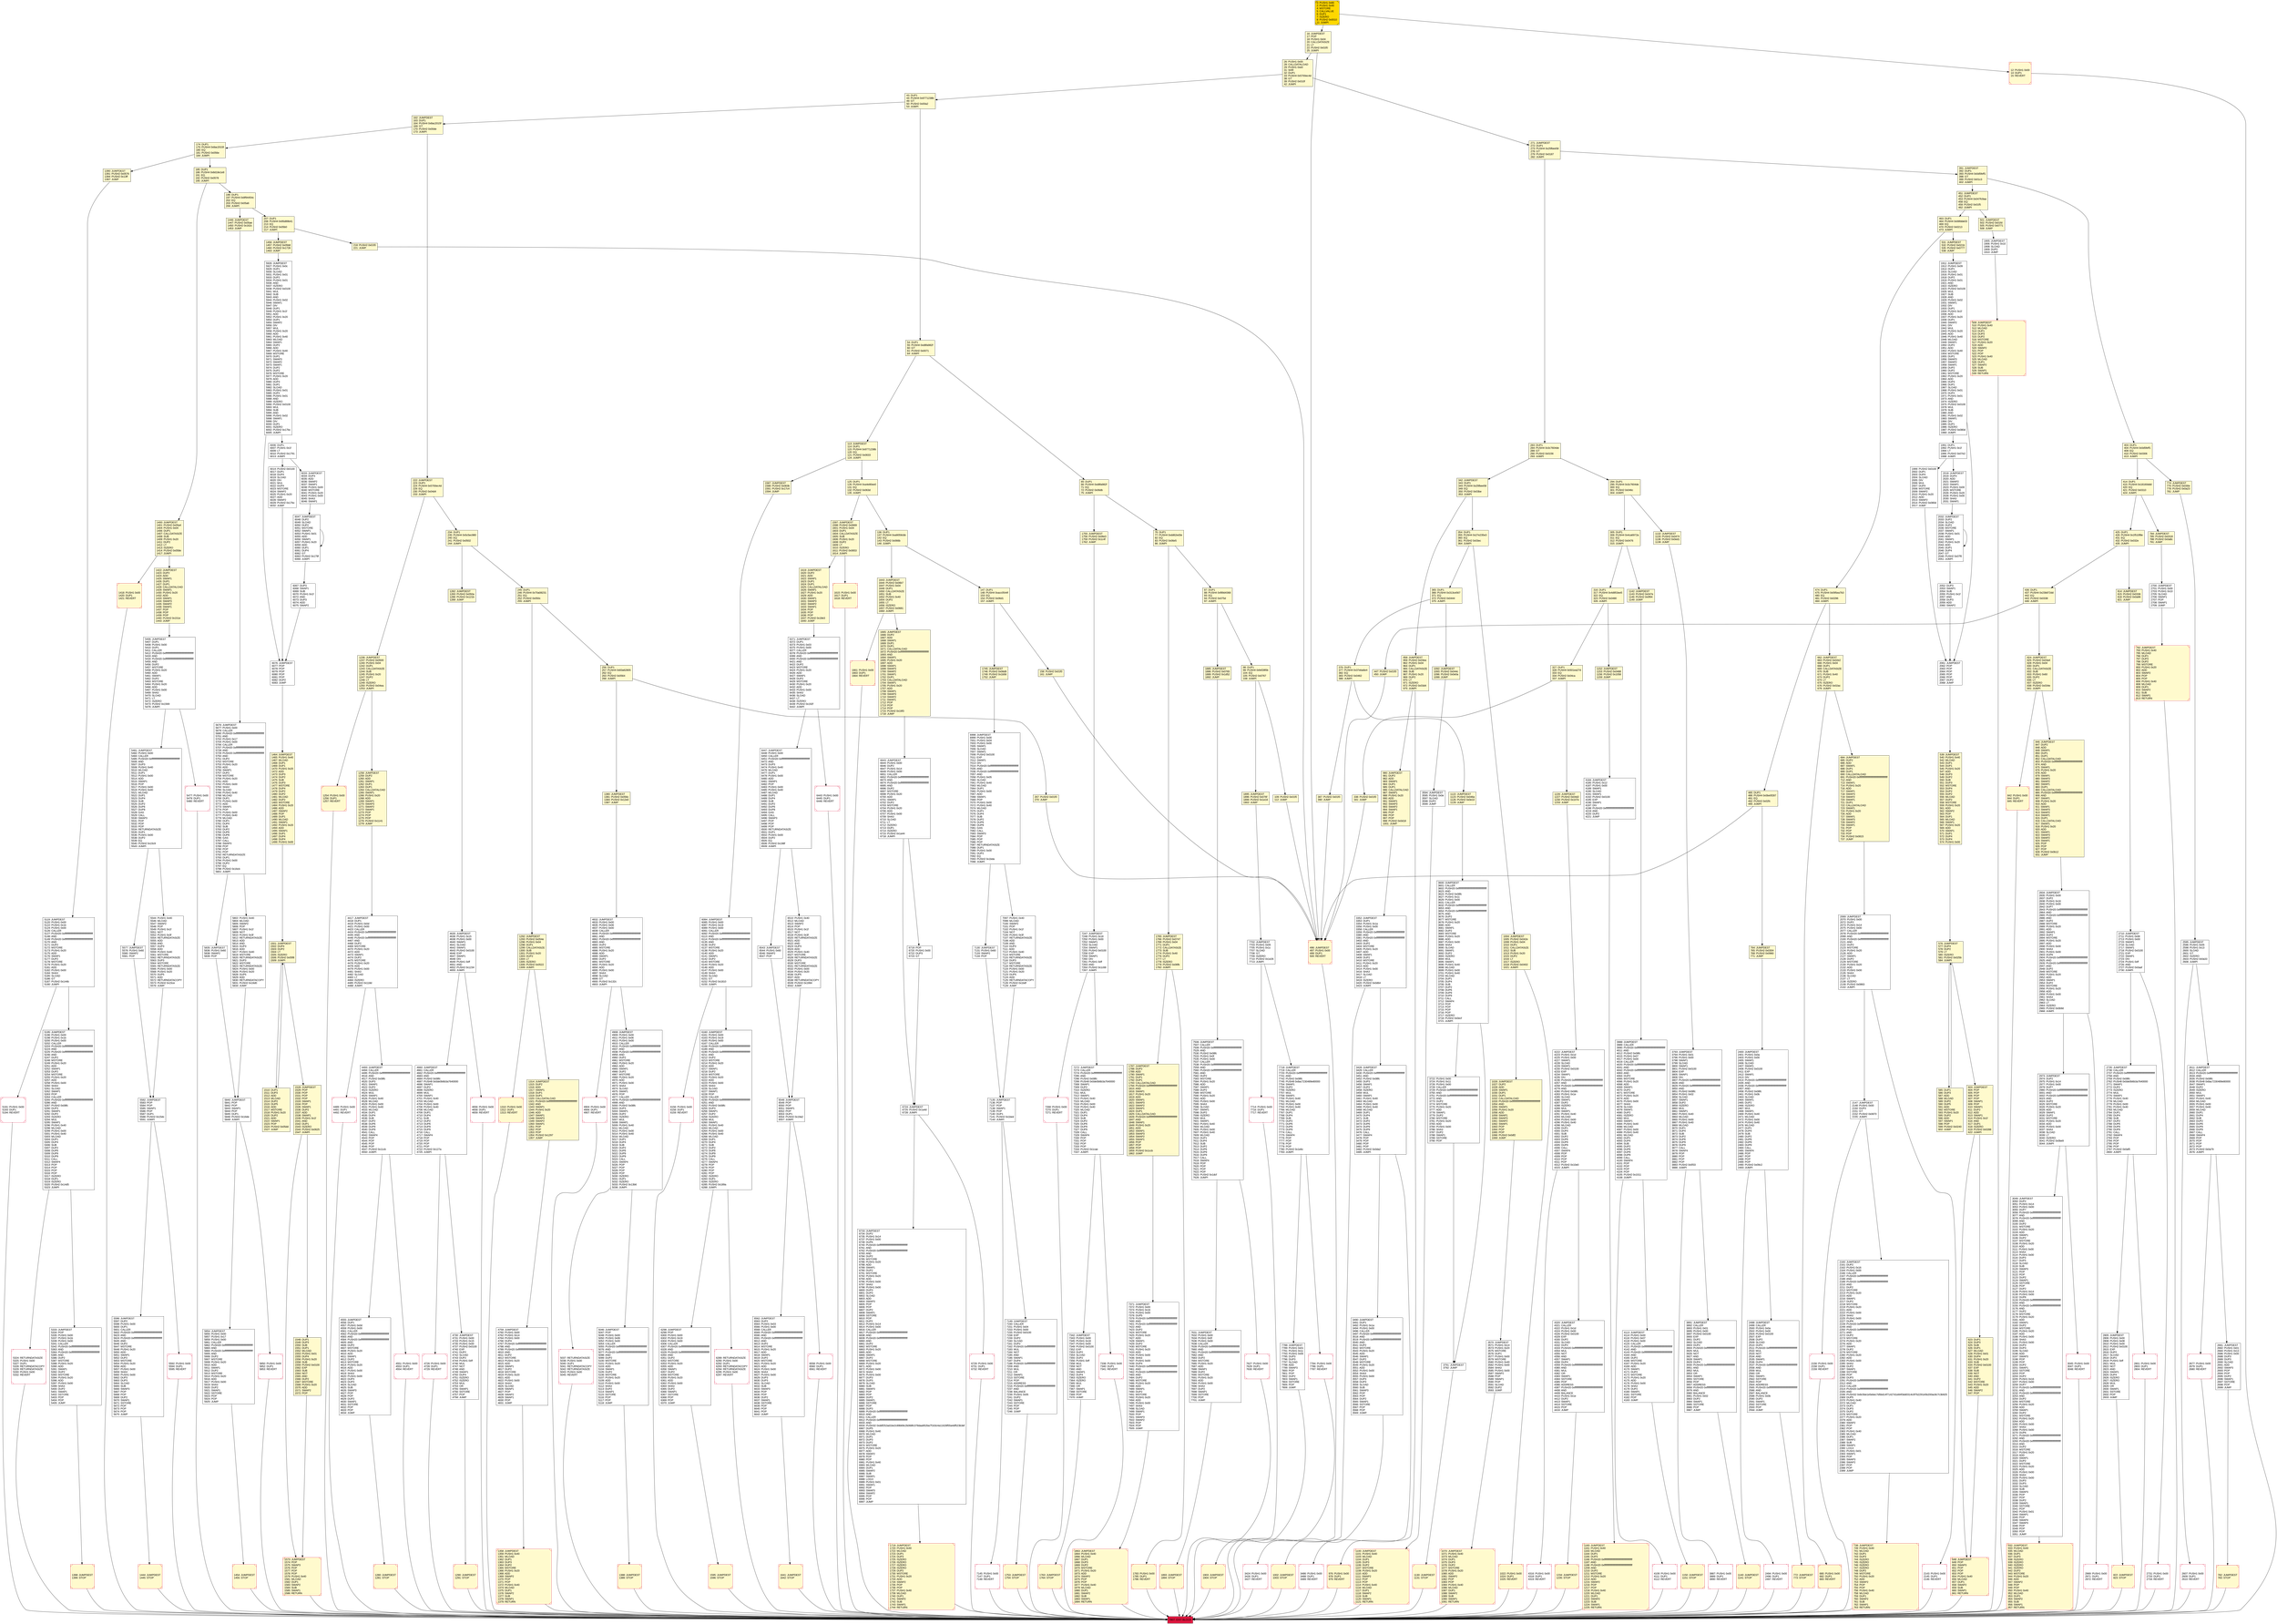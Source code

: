 digraph G {
bgcolor=transparent rankdir=UD;
node [shape=box style=filled color=black fillcolor=white fontname=arial fontcolor=black];
7097 [label="7097: PUSH1 0x40\l7099: MLOAD\l7100: SWAP2\l7101: POP\l7102: PUSH1 0x1f\l7104: NOT\l7105: PUSH1 0x3f\l7107: RETURNDATASIZE\l7108: ADD\l7109: AND\l7110: DUP3\l7111: ADD\l7112: PUSH1 0x40\l7114: MSTORE\l7115: RETURNDATASIZE\l7116: DUP3\l7117: MSTORE\l7118: RETURNDATASIZE\l7119: PUSH1 0x00\l7121: PUSH1 0x20\l7123: DUP5\l7124: ADD\l7125: RETURNDATACOPY\l7126: PUSH2 0x1bdf\l7129: JUMP\l" ];
16 [label="16: JUMPDEST\l17: POP\l18: PUSH1 0x04\l20: CALLDATASIZE\l21: LT\l22: PUSH2 0x01f0\l25: JUMPI\l" fillcolor=lemonchiffon ];
4222 [label="4222: JUMPDEST\l4223: PUSH1 0x1d\l4225: PUSH1 0x00\l4227: SWAP1\l4228: SLOAD\l4229: SWAP1\l4230: PUSH2 0x0100\l4233: EXP\l4234: SWAP1\l4235: DIV\l4236: PUSH20 0xffffffffffffffffffffffffffffffffffffffff\l4257: AND\l4258: PUSH20 0xffffffffffffffffffffffffffffffffffffffff\l4279: AND\l4280: PUSH2 0x08fc\l4283: PUSH1 0x1e\l4285: SLOAD\l4286: SWAP1\l4287: DUP2\l4288: ISZERO\l4289: MUL\l4290: SWAP1\l4291: PUSH1 0x40\l4293: MLOAD\l4294: PUSH1 0x00\l4296: PUSH1 0x40\l4298: MLOAD\l4299: DUP1\l4300: DUP4\l4301: SUB\l4302: DUP2\l4303: DUP6\l4304: DUP9\l4305: DUP9\l4306: CALL\l4307: SWAP4\l4308: POP\l4309: POP\l4310: POP\l4311: POP\l4312: PUSH2 0x10e0\l4315: JUMPI\l" ];
65 [label="65: DUP1\l66: PUSH4 0xd8fa982f\l71: EQ\l72: PUSH2 0x06db\l75: JUMPI\l" fillcolor=lemonchiffon ];
4759 [label="4759: JUMPDEST\l4760: PUSH1 0x00\l4762: PUSH1 0x14\l4764: PUSH1 0x00\l4766: DUP4\l4767: PUSH20 0xffffffffffffffffffffffffffffffffffffffff\l4788: AND\l4789: PUSH20 0xffffffffffffffffffffffffffffffffffffffff\l4810: AND\l4811: DUP2\l4812: MSTORE\l4813: PUSH1 0x20\l4815: ADD\l4816: SWAP1\l4817: DUP2\l4818: MSTORE\l4819: PUSH1 0x20\l4821: ADD\l4822: PUSH1 0x00\l4824: SHA3\l4825: SLOAD\l4826: SWAP1\l4827: POP\l4828: SWAP2\l4829: SWAP1\l4830: POP\l4831: JUMP\l" ];
76 [label="76: DUP1\l77: PUSH4 0xdd62ed3e\l82: EQ\l83: PUSH2 0x06e5\l86: JUMPI\l" fillcolor=lemonchiffon ];
6719 [label="6719: POP\l6720: PUSH1 0x00\l6722: DUP3\l6723: GT\l" ];
474 [label="474: DUP1\l475: PUSH4 0x095ea7b3\l480: EQ\l481: PUSH2 0x0296\l484: JUMPI\l" fillcolor=lemonchiffon ];
774 [label="774: JUMPDEST\l775: PUSH2 0x030e\l778: PUSH2 0x0a23\l781: JUMP\l" fillcolor=lemonchiffon ];
376 [label="376: DUP1\l377: PUSH4 0x37eba6e4\l382: EQ\l383: PUSH2 0x0462\l386: JUMPI\l" fillcolor=lemonchiffon ];
1236 [label="1236: JUMPDEST\l1237: PUSH2 0x0500\l1240: PUSH1 0x04\l1242: DUP1\l1243: CALLDATASIZE\l1244: SUB\l1245: PUSH1 0x20\l1247: DUP2\l1248: LT\l1249: ISZERO\l1250: PUSH2 0x04ea\l1253: JUMPI\l" fillcolor=lemonchiffon ];
2494 [label="2494: PUSH1 0x00\l2496: DUP1\l2497: REVERT\l" shape=Msquare color=crimson ];
958 [label="958: JUMPDEST\l959: PUSH2 0x03ea\l962: PUSH1 0x04\l964: DUP1\l965: CALLDATASIZE\l966: SUB\l967: PUSH1 0x20\l969: DUP2\l970: LT\l971: ISZERO\l972: PUSH2 0x03d4\l975: JUMPI\l" fillcolor=lemonchiffon ];
3594 [label="3594: JUMPDEST\l3595: PUSH1 0x0e\l3597: SLOAD\l3598: DUP2\l3599: JUMP\l" ];
3049 [label="3049: JUMPDEST\l3050: DUP2\l3051: PUSH1 0x14\l3053: PUSH1 0x00\l3055: DUP7\l3056: PUSH20 0xffffffffffffffffffffffffffffffffffffffff\l3077: AND\l3078: PUSH20 0xffffffffffffffffffffffffffffffffffffffff\l3099: AND\l3100: DUP2\l3101: MSTORE\l3102: PUSH1 0x20\l3104: ADD\l3105: SWAP1\l3106: DUP2\l3107: MSTORE\l3108: PUSH1 0x20\l3110: ADD\l3111: PUSH1 0x00\l3113: SHA3\l3114: PUSH1 0x00\l3116: DUP3\l3117: DUP3\l3118: SLOAD\l3119: SUB\l3120: SWAP3\l3121: POP\l3122: POP\l3123: DUP2\l3124: SWAP1\l3125: SSTORE\l3126: POP\l3127: DUP2\l3128: PUSH1 0x14\l3130: PUSH1 0x00\l3132: DUP6\l3133: PUSH20 0xffffffffffffffffffffffffffffffffffffffff\l3154: AND\l3155: PUSH20 0xffffffffffffffffffffffffffffffffffffffff\l3176: AND\l3177: DUP2\l3178: MSTORE\l3179: PUSH1 0x20\l3181: ADD\l3182: SWAP1\l3183: DUP2\l3184: MSTORE\l3185: PUSH1 0x20\l3187: ADD\l3188: PUSH1 0x00\l3190: SHA3\l3191: PUSH1 0x00\l3193: DUP3\l3194: DUP3\l3195: SLOAD\l3196: ADD\l3197: SWAP3\l3198: POP\l3199: POP\l3200: DUP2\l3201: SWAP1\l3202: SSTORE\l3203: POP\l3204: DUP2\l3205: PUSH1 0x16\l3207: PUSH1 0x00\l3209: DUP7\l3210: PUSH20 0xffffffffffffffffffffffffffffffffffffffff\l3231: AND\l3232: PUSH20 0xffffffffffffffffffffffffffffffffffffffff\l3253: AND\l3254: DUP2\l3255: MSTORE\l3256: PUSH1 0x20\l3258: ADD\l3259: SWAP1\l3260: DUP2\l3261: MSTORE\l3262: PUSH1 0x20\l3264: ADD\l3265: PUSH1 0x00\l3267: SHA3\l3268: PUSH1 0x00\l3270: DUP6\l3271: PUSH20 0xffffffffffffffffffffffffffffffffffffffff\l3292: AND\l3293: PUSH20 0xffffffffffffffffffffffffffffffffffffffff\l3314: AND\l3315: DUP2\l3316: MSTORE\l3317: PUSH1 0x20\l3319: ADD\l3320: SWAP1\l3321: DUP2\l3322: MSTORE\l3323: PUSH1 0x20\l3325: ADD\l3326: PUSH1 0x00\l3328: SHA3\l3329: PUSH1 0x00\l3331: DUP3\l3332: DUP3\l3333: SLOAD\l3334: SUB\l3335: SWAP3\l3336: POP\l3337: POP\l3338: DUP2\l3339: SWAP1\l3340: SSTORE\l3341: POP\l3342: PUSH1 0x01\l3344: SWAP1\l3345: POP\l3346: SWAP4\l3347: SWAP3\l3348: POP\l3349: POP\l3350: POP\l3351: JUMP\l" ];
784 [label="784: JUMPDEST\l785: PUSH2 0x0318\l788: PUSH2 0x0a8c\l791: JUMP\l" fillcolor=lemonchiffon ];
218 [label="218: PUSH2 0x01f0\l221: JUMP\l" fillcolor=lemonchiffon ];
4489 [label="4489: PUSH1 0x00\l4491: DUP1\l4492: REVERT\l" shape=Msquare color=crimson ];
1418 [label="1418: PUSH1 0x00\l1420: DUP1\l1421: REVERT\l" fillcolor=lemonchiffon shape=Msquare color=crimson ];
2681 [label="2681: JUMPDEST\l2682: PUSH1 0x01\l2684: PUSH1 0x13\l2686: PUSH1 0x00\l2688: DUP3\l2689: DUP3\l2690: SLOAD\l2691: ADD\l2692: SWAP3\l2693: POP\l2694: POP\l2695: DUP2\l2696: SWAP1\l2697: SSTORE\l2698: POP\l2699: JUMP\l" ];
1444 [label="1444: JUMPDEST\l1445: STOP\l" fillcolor=lemonchiffon shape=Msquare color=crimson ];
2735 [label="2735: JUMPDEST\l2736: CALLER\l2737: PUSH20 0xffffffffffffffffffffffffffffffffffffffff\l2758: AND\l2759: PUSH2 0x08fc\l2762: PUSH8 0x0de0b6b3a7640000\l2771: SWAP1\l2772: DUP2\l2773: ISZERO\l2774: MUL\l2775: SWAP1\l2776: PUSH1 0x40\l2778: MLOAD\l2779: PUSH1 0x00\l2781: PUSH1 0x40\l2783: MLOAD\l2784: DUP1\l2785: DUP4\l2786: SUB\l2787: DUP2\l2788: DUP6\l2789: DUP9\l2790: DUP9\l2791: CALL\l2792: SWAP4\l2793: POP\l2794: POP\l2795: POP\l2796: POP\l2797: PUSH2 0x0af5\l2800: JUMPI\l" ];
1885 [label="1885: JUMPDEST\l1886: PUSH2 0x0765\l1889: PUSH2 0x1d52\l1892: JUMP\l" fillcolor=lemonchiffon ];
2969 [label="2969: PUSH1 0x00\l2971: DUP1\l2972: REVERT\l" shape=Msquare color=crimson ];
6160 [label="6160: JUMPDEST\l6161: PUSH1 0x00\l6163: PUSH1 0x19\l6165: PUSH1 0x00\l6167: CALLER\l6168: PUSH20 0xffffffffffffffffffffffffffffffffffffffff\l6189: AND\l6190: PUSH20 0xffffffffffffffffffffffffffffffffffffffff\l6211: AND\l6212: DUP2\l6213: MSTORE\l6214: PUSH1 0x20\l6216: ADD\l6217: SWAP1\l6218: DUP2\l6219: MSTORE\l6220: PUSH1 0x20\l6222: ADD\l6223: PUSH1 0x00\l6225: SHA3\l6226: SLOAD\l6227: SWAP1\l6228: POP\l6229: CALLER\l6230: PUSH20 0xffffffffffffffffffffffffffffffffffffffff\l6251: AND\l6252: PUSH2 0x08fc\l6255: DUP3\l6256: SWAP1\l6257: DUP2\l6258: ISZERO\l6259: MUL\l6260: SWAP1\l6261: PUSH1 0x40\l6263: MLOAD\l6264: PUSH1 0x00\l6266: PUSH1 0x40\l6268: MLOAD\l6269: DUP1\l6270: DUP4\l6271: SUB\l6272: DUP2\l6273: DUP6\l6274: DUP9\l6275: DUP9\l6276: CALL\l6277: SWAP4\l6278: POP\l6279: POP\l6280: POP\l6281: POP\l6282: ISZERO\l6283: DUP1\l6284: ISZERO\l6285: PUSH2 0x189a\l6288: JUMPI\l" ];
6298 [label="6298: JUMPDEST\l6299: POP\l6300: PUSH1 0x00\l6302: PUSH1 0x19\l6304: PUSH1 0x00\l6306: CALLER\l6307: PUSH20 0xffffffffffffffffffffffffffffffffffffffff\l6328: AND\l6329: PUSH20 0xffffffffffffffffffffffffffffffffffffffff\l6350: AND\l6351: DUP2\l6352: MSTORE\l6353: PUSH1 0x20\l6355: ADD\l6356: SWAP1\l6357: DUP2\l6358: MSTORE\l6359: PUSH1 0x20\l6361: ADD\l6362: PUSH1 0x00\l6364: SHA3\l6365: DUP2\l6366: SWAP1\l6367: SSTORE\l6368: POP\l6369: POP\l6370: JUMP\l" ];
1454 [label="1454: JUMPDEST\l1455: STOP\l" fillcolor=lemonchiffon shape=Msquare color=crimson ];
2061 [label="2061: JUMPDEST\l2062: POP\l2063: POP\l2064: POP\l2065: POP\l2066: POP\l2067: DUP2\l2068: JUMP\l" ];
2052 [label="2052: DUP3\l2053: SWAP1\l2054: SUB\l2055: PUSH1 0x1f\l2057: AND\l2058: DUP3\l2059: ADD\l2060: SWAP2\l" ];
3486 [label="3486: PUSH1 0x00\l3488: DUP1\l3489: REVERT\l" shape=Msquare color=crimson ];
6558 [label="6558: PUSH1 0x00\l6560: DUP1\l6561: REVERT\l" shape=Msquare color=crimson ];
3428 [label="3428: JUMPDEST\l3429: CALLER\l3430: PUSH20 0xffffffffffffffffffffffffffffffffffffffff\l3451: AND\l3452: PUSH2 0x08fc\l3455: DUP3\l3456: SWAP1\l3457: DUP2\l3458: ISZERO\l3459: MUL\l3460: SWAP1\l3461: PUSH1 0x40\l3463: MLOAD\l3464: PUSH1 0x00\l3466: PUSH1 0x40\l3468: MLOAD\l3469: DUP1\l3470: DUP4\l3471: SUB\l3472: DUP2\l3473: DUP6\l3474: DUP9\l3475: DUP9\l3476: CALL\l3477: SWAP4\l3478: POP\l3479: POP\l3480: POP\l3481: POP\l3482: PUSH2 0x0da2\l3485: JUMPI\l" ];
3045 [label="3045: PUSH1 0x00\l3047: DUP1\l3048: REVERT\l" shape=Msquare color=crimson ];
7145 [label="7145: PUSH1 0x00\l7147: DUP1\l7148: REVERT\l" shape=Msquare color=crimson ];
5835 [label="5835: JUMPDEST\l5836: PUSH1 0x60\l5838: SWAP2\l5839: POP\l" ];
1446 [label="1446: JUMPDEST\l1447: PUSH2 0x05ae\l1450: PUSH2 0x162c\l1453: JUMP\l" fillcolor=lemonchiffon ];
5926 [label="5926: JUMPDEST\l5927: PUSH1 0x0c\l5929: DUP1\l5930: SLOAD\l5931: PUSH1 0x01\l5933: DUP2\l5934: PUSH1 0x01\l5936: AND\l5937: ISZERO\l5938: PUSH2 0x0100\l5941: MUL\l5942: SUB\l5943: AND\l5944: PUSH1 0x02\l5946: SWAP1\l5947: DIV\l5948: DUP1\l5949: PUSH1 0x1f\l5951: ADD\l5952: PUSH1 0x20\l5954: DUP1\l5955: SWAP2\l5956: DIV\l5957: MUL\l5958: PUSH1 0x20\l5960: ADD\l5961: PUSH1 0x40\l5963: MLOAD\l5964: SWAP1\l5965: DUP2\l5966: ADD\l5967: PUSH1 0x40\l5969: MSTORE\l5970: DUP1\l5971: SWAP3\l5972: SWAP2\l5973: SWAP1\l5974: DUP2\l5975: DUP2\l5976: MSTORE\l5977: PUSH1 0x20\l5979: ADD\l5980: DUP3\l5981: DUP1\l5982: SLOAD\l5983: PUSH1 0x01\l5985: DUP2\l5986: PUSH1 0x01\l5988: AND\l5989: ISZERO\l5990: PUSH2 0x0100\l5993: MUL\l5994: SUB\l5995: AND\l5996: PUSH1 0x02\l5998: SWAP1\l5999: DIV\l6000: DUP1\l6001: ISZERO\l6002: PUSH2 0x17bc\l6005: JUMPI\l" ];
509 [label="509: JUMPDEST\l510: PUSH1 0x40\l512: MLOAD\l513: DUP1\l514: DUP3\l515: DUP2\l516: MSTORE\l517: PUSH1 0x20\l519: ADD\l520: SWAP2\l521: POP\l522: POP\l523: PUSH1 0x40\l525: MLOAD\l526: DUP1\l527: SWAP2\l528: SUB\l529: SWAP1\l530: RETURN\l" fillcolor=lemonchiffon shape=Msquare color=crimson ];
1999 [label="1999: PUSH2 0x0100\l2002: DUP1\l2003: DUP4\l2004: SLOAD\l2005: DIV\l2006: MUL\l2007: DUP4\l2008: MSTORE\l2009: SWAP2\l2010: PUSH1 0x20\l2012: ADD\l2013: SWAP2\l2014: PUSH2 0x080d\l2017: JUMP\l" ];
463 [label="463: DUP1\l464: PUSH4 0x06fdde03\l469: EQ\l470: PUSH2 0x0213\l473: JUMPI\l" fillcolor=lemonchiffon ];
365 [label="365: DUP1\l366: PUSH4 0x313ce567\l371: EQ\l372: PUSH2 0x0444\l375: JUMPI\l" fillcolor=lemonchiffon ];
1765 [label="1765: JUMPDEST\l1766: PUSH2 0x0747\l1769: PUSH1 0x04\l1771: DUP1\l1772: CALLDATASIZE\l1773: SUB\l1774: PUSH1 0x40\l1776: DUP2\l1777: LT\l1778: ISZERO\l1779: PUSH2 0x06fb\l1782: JUMPI\l" fillcolor=lemonchiffon ];
814 [label="814: JUMPDEST\l815: PUSH2 0x0336\l818: PUSH2 0x0a96\l821: JUMP\l" fillcolor=lemonchiffon ];
1022 [label="1022: PUSH1 0x00\l1024: DUP1\l1025: REVERT\l" fillcolor=lemonchiffon shape=Msquare color=crimson ];
158 [label="158: PUSH2 0x01f0\l161: JUMP\l" fillcolor=lemonchiffon ];
1026 [label="1026: JUMPDEST\l1027: DUP2\l1028: ADD\l1029: SWAP1\l1030: DUP1\l1031: DUP1\l1032: CALLDATALOAD\l1033: PUSH20 0xffffffffffffffffffffffffffffffffffffffff\l1054: AND\l1055: SWAP1\l1056: PUSH1 0x20\l1058: ADD\l1059: SWAP1\l1060: SWAP3\l1061: SWAP2\l1062: SWAP1\l1063: POP\l1064: POP\l1065: POP\l1066: PUSH2 0x0df2\l1069: JUMP\l" fillcolor=lemonchiffon ];
7149 [label="7149: JUMPDEST\l7150: CALLER\l7151: PUSH1 0x04\l7153: PUSH1 0x00\l7155: PUSH2 0x0100\l7158: EXP\l7159: DUP2\l7160: SLOAD\l7161: DUP2\l7162: PUSH20 0xffffffffffffffffffffffffffffffffffffffff\l7183: MUL\l7184: NOT\l7185: AND\l7186: SWAP1\l7187: DUP4\l7188: PUSH20 0xffffffffffffffffffffffffffffffffffffffff\l7209: AND\l7210: MUL\l7211: OR\l7212: SWAP1\l7213: SSTORE\l7214: POP\l7215: ADDRESS\l7216: PUSH20 0xffffffffffffffffffffffffffffffffffffffff\l7237: AND\l7238: BALANCE\l7239: PUSH1 0x05\l7241: DUP2\l7242: SWAP1\l7243: SSTORE\l7244: POP\l7245: POP\l7246: JUMP\l" ];
4551 [label="4551: PUSH1 0x00\l4553: DUP1\l4554: REVERT\l" shape=Msquare color=crimson ];
6548 [label="6548: JUMPDEST\l6549: POP\l6550: POP\l6551: SWAP1\l6552: POP\l6553: DUP1\l6554: PUSH2 0x19a2\l6557: JUMPI\l" ];
7627 [label="7627: PUSH1 0x00\l7629: DUP1\l7630: REVERT\l" shape=Msquare color=crimson ];
531 [label="531: JUMPDEST\l532: PUSH2 0x021b\l535: PUSH2 0x0777\l538: JUMP\l" fillcolor=lemonchiffon ];
976 [label="976: PUSH1 0x00\l978: DUP1\l979: REVERT\l" fillcolor=lemonchiffon shape=Msquare color=crimson ];
2834 [label="2834: JUMPDEST\l2835: PUSH1 0x00\l2837: DUP2\l2838: PUSH1 0x16\l2840: PUSH1 0x00\l2842: DUP7\l2843: PUSH20 0xffffffffffffffffffffffffffffffffffffffff\l2864: AND\l2865: PUSH20 0xffffffffffffffffffffffffffffffffffffffff\l2886: AND\l2887: DUP2\l2888: MSTORE\l2889: PUSH1 0x20\l2891: ADD\l2892: SWAP1\l2893: DUP2\l2894: MSTORE\l2895: PUSH1 0x20\l2897: ADD\l2898: PUSH1 0x00\l2900: SHA3\l2901: PUSH1 0x00\l2903: DUP6\l2904: PUSH20 0xffffffffffffffffffffffffffffffffffffffff\l2925: AND\l2926: PUSH20 0xffffffffffffffffffffffffffffffffffffffff\l2947: AND\l2948: DUP2\l2949: MSTORE\l2950: PUSH1 0x20\l2952: ADD\l2953: SWAP1\l2954: DUP2\l2955: MSTORE\l2956: PUSH1 0x20\l2958: ADD\l2959: PUSH1 0x00\l2961: SHA3\l2962: SLOAD\l2963: LT\l2964: ISZERO\l2965: PUSH2 0x0b9d\l2968: JUMPI\l" ];
5592 [label="5592: PUSH1 0x00\l5594: DUP1\l5595: REVERT\l" shape=Msquare color=crimson ];
54 [label="54: DUP1\l55: PUSH4 0xd8fa982f\l60: GT\l61: PUSH2 0x0071\l64: JUMPI\l" fillcolor=lemonchiffon ];
1282 [label="1282: JUMPDEST\l1283: PUSH2 0x050a\l1286: PUSH2 0x121b\l1289: JUMP\l" fillcolor=lemonchiffon ];
1002 [label="1002: JUMPDEST\l1003: STOP\l" fillcolor=lemonchiffon shape=Msquare color=crimson ];
7807 [label="7807: EXIT BLOCK\l" fillcolor=crimson ];
4320 [label="4320: JUMPDEST\l4321: CALLER\l4322: PUSH1 0x1d\l4324: PUSH1 0x00\l4326: PUSH2 0x0100\l4329: EXP\l4330: DUP2\l4331: SLOAD\l4332: DUP2\l4333: PUSH20 0xffffffffffffffffffffffffffffffffffffffff\l4354: MUL\l4355: NOT\l4356: AND\l4357: SWAP1\l4358: DUP4\l4359: PUSH20 0xffffffffffffffffffffffffffffffffffffffff\l4380: AND\l4381: MUL\l4382: OR\l4383: SWAP1\l4384: SSTORE\l4385: POP\l4386: ADDRESS\l4387: PUSH20 0xffffffffffffffffffffffffffffffffffffffff\l4408: AND\l4409: BALANCE\l4410: PUSH1 0x1e\l4412: DUP2\l4413: SWAP1\l4414: SSTORE\l4415: POP\l4416: JUMP\l" ];
1597 [label="1597: JUMPDEST\l1598: PUSH2 0x0669\l1601: PUSH1 0x04\l1603: DUP1\l1604: CALLDATASIZE\l1605: SUB\l1606: PUSH1 0x20\l1608: DUP2\l1609: LT\l1610: ISZERO\l1611: PUSH2 0x0653\l1614: JUMPI\l" fillcolor=lemonchiffon ];
4904 [label="4904: PUSH1 0x00\l4906: DUP1\l4907: REVERT\l" shape=Msquare color=crimson ];
6014 [label="6014: PUSH2 0x0100\l6017: DUP1\l6018: DUP4\l6019: SLOAD\l6020: DIV\l6021: MUL\l6022: DUP4\l6023: MSTORE\l6024: SWAP2\l6025: PUSH1 0x20\l6027: ADD\l6028: SWAP2\l6029: PUSH2 0x17bc\l6032: JUMP\l" ];
6289 [label="6289: RETURNDATASIZE\l6290: PUSH1 0x00\l6292: DUP1\l6293: RETURNDATACOPY\l6294: RETURNDATASIZE\l6295: PUSH1 0x00\l6297: REVERT\l" shape=Msquare color=crimson ];
6443 [label="6443: PUSH1 0x00\l6445: DUP1\l6446: REVERT\l" shape=Msquare color=crimson ];
6033 [label="6033: JUMPDEST\l6034: DUP3\l6035: ADD\l6036: SWAP2\l6037: SWAP1\l6038: PUSH1 0x00\l6040: MSTORE\l6041: PUSH1 0x20\l6043: PUSH1 0x00\l6045: SHA3\l6046: SWAP1\l" ];
501 [label="501: JUMPDEST\l502: PUSH2 0x01fd\l505: PUSH2 0x0771\l508: JUMP\l" fillcolor=lemonchiffon ];
3887 [label="3887: PUSH1 0x00\l3889: DUP1\l3890: REVERT\l" shape=Msquare color=crimson ];
4113 [label="4113: JUMPDEST\l4114: PUSH1 0x00\l4116: PUSH1 0x07\l4118: PUSH1 0x00\l4120: CALLER\l4121: PUSH20 0xffffffffffffffffffffffffffffffffffffffff\l4142: AND\l4143: PUSH20 0xffffffffffffffffffffffffffffffffffffffff\l4164: AND\l4165: DUP2\l4166: MSTORE\l4167: PUSH1 0x20\l4169: ADD\l4170: SWAP1\l4171: DUP2\l4172: MSTORE\l4173: PUSH1 0x20\l4175: ADD\l4176: PUSH1 0x00\l4178: SHA3\l4179: DUP2\l4180: SWAP1\l4181: SSTORE\l4182: POP\l4183: JUMP\l" ];
772 [label="772: JUMPDEST\l773: STOP\l" fillcolor=lemonchiffon shape=Msquare color=crimson ];
4555 [label="4555: JUMPDEST\l4556: DUP1\l4557: PUSH1 0x0d\l4559: PUSH1 0x00\l4561: CALLER\l4562: PUSH20 0xffffffffffffffffffffffffffffffffffffffff\l4583: AND\l4584: PUSH20 0xffffffffffffffffffffffffffffffffffffffff\l4605: AND\l4606: DUP2\l4607: MSTORE\l4608: PUSH1 0x20\l4610: ADD\l4611: SWAP1\l4612: DUP2\l4613: MSTORE\l4614: PUSH1 0x20\l4616: ADD\l4617: PUSH1 0x00\l4619: SHA3\l4620: PUSH1 0x00\l4622: DUP3\l4623: DUP3\l4624: SLOAD\l4625: SUB\l4626: SWAP3\l4627: POP\l4628: POP\l4629: DUP2\l4630: SWAP1\l4631: SSTORE\l4632: POP\l4633: POP\l4634: JUMP\l" ];
109 [label="109: PUSH2 0x01f0\l112: JUMP\l" fillcolor=lemonchiffon ];
576 [label="576: JUMPDEST\l577: DUP4\l578: DUP2\l579: LT\l580: ISZERO\l581: PUSH2 0x025b\l584: JUMPI\l" fillcolor=lemonchiffon ];
7371 [label="7371: JUMPDEST\l7372: PUSH1 0x00\l7374: PUSH1 0x16\l7376: PUSH1 0x00\l7378: DUP5\l7379: PUSH20 0xffffffffffffffffffffffffffffffffffffffff\l7400: AND\l7401: PUSH20 0xffffffffffffffffffffffffffffffffffffffff\l7422: AND\l7423: DUP2\l7424: MSTORE\l7425: PUSH1 0x20\l7427: ADD\l7428: SWAP1\l7429: DUP2\l7430: MSTORE\l7431: PUSH1 0x20\l7433: ADD\l7434: PUSH1 0x00\l7436: SHA3\l7437: PUSH1 0x00\l7439: DUP4\l7440: PUSH20 0xffffffffffffffffffffffffffffffffffffffff\l7461: AND\l7462: PUSH20 0xffffffffffffffffffffffffffffffffffffffff\l7483: AND\l7484: DUP2\l7485: MSTORE\l7486: PUSH1 0x20\l7488: ADD\l7489: SWAP1\l7490: DUP2\l7491: MSTORE\l7492: PUSH1 0x20\l7494: ADD\l7495: PUSH1 0x00\l7497: SHA3\l7498: SLOAD\l7499: SWAP1\l7500: POP\l7501: SWAP3\l7502: SWAP2\l7503: POP\l7504: POP\l7505: JUMP\l" ];
3988 [label="3988: JUMPDEST\l3989: CALLER\l3990: PUSH20 0xffffffffffffffffffffffffffffffffffffffff\l4011: AND\l4012: PUSH2 0x08fc\l4015: PUSH1 0x07\l4017: PUSH1 0x00\l4019: CALLER\l4020: PUSH20 0xffffffffffffffffffffffffffffffffffffffff\l4041: AND\l4042: PUSH20 0xffffffffffffffffffffffffffffffffffffffff\l4063: AND\l4064: DUP2\l4065: MSTORE\l4066: PUSH1 0x20\l4068: ADD\l4069: SWAP1\l4070: DUP2\l4071: MSTORE\l4072: PUSH1 0x20\l4074: ADD\l4075: PUSH1 0x00\l4077: SHA3\l4078: SLOAD\l4079: SWAP1\l4080: DUP2\l4081: ISZERO\l4082: MUL\l4083: SWAP1\l4084: PUSH1 0x40\l4086: MLOAD\l4087: PUSH1 0x00\l4089: PUSH1 0x40\l4091: MLOAD\l4092: DUP1\l4093: DUP4\l4094: SUB\l4095: DUP2\l4096: DUP6\l4097: DUP9\l4098: DUP9\l4099: CALL\l4100: SWAP4\l4101: POP\l4102: POP\l4103: POP\l4104: POP\l4105: PUSH2 0x1011\l4108: JUMPI\l" ];
1787 [label="1787: JUMPDEST\l1788: DUP2\l1789: ADD\l1790: SWAP1\l1791: DUP1\l1792: DUP1\l1793: CALLDATALOAD\l1794: PUSH20 0xffffffffffffffffffffffffffffffffffffffff\l1815: AND\l1816: SWAP1\l1817: PUSH1 0x20\l1819: ADD\l1820: SWAP1\l1821: SWAP3\l1822: SWAP2\l1823: SWAP1\l1824: DUP1\l1825: CALLDATALOAD\l1826: PUSH20 0xffffffffffffffffffffffffffffffffffffffff\l1847: AND\l1848: SWAP1\l1849: PUSH1 0x20\l1851: ADD\l1852: SWAP1\l1853: SWAP3\l1854: SWAP2\l1855: SWAP1\l1856: POP\l1857: POP\l1858: POP\l1859: PUSH2 0x1ccb\l1862: JUMP\l" fillcolor=lemonchiffon ];
1745 [label="1745: JUMPDEST\l1746: PUSH2 0x06d9\l1749: PUSH2 0x1b56\l1752: JUMP\l" fillcolor=lemonchiffon ];
1280 [label="1280: JUMPDEST\l1281: STOP\l" fillcolor=lemonchiffon shape=Msquare color=crimson ];
316 [label="316: DUP1\l317: PUSH4 0x4d853ee5\l322: EQ\l323: PUSH2 0x0480\l326: JUMPI\l" fillcolor=lemonchiffon ];
342 [label="342: JUMPDEST\l343: DUP1\l344: PUSH4 0x25fbee58\l349: EQ\l350: PUSH2 0x03be\l353: JUMPI\l" fillcolor=lemonchiffon ];
932 [label="932: JUMPDEST\l933: PUSH1 0x40\l935: MLOAD\l936: DUP1\l937: DUP3\l938: ISZERO\l939: ISZERO\l940: ISZERO\l941: ISZERO\l942: DUP2\l943: MSTORE\l944: PUSH1 0x20\l946: ADD\l947: SWAP2\l948: POP\l949: POP\l950: PUSH1 0x40\l952: MLOAD\l953: DUP1\l954: SWAP2\l955: SUB\l956: SWAP1\l957: RETURN\l" fillcolor=lemonchiffon shape=Msquare color=crimson ];
2805 [label="2805: JUMPDEST\l2806: PUSH1 0x00\l2808: PUSH1 0x08\l2810: PUSH1 0x00\l2812: PUSH2 0x0100\l2815: EXP\l2816: DUP2\l2817: SLOAD\l2818: DUP2\l2819: PUSH1 0xff\l2821: MUL\l2822: NOT\l2823: AND\l2824: SWAP1\l2825: DUP4\l2826: ISZERO\l2827: ISZERO\l2828: MUL\l2829: OR\l2830: SWAP1\l2831: SSTORE\l2832: POP\l2833: JUMP\l" ];
782 [label="782: JUMPDEST\l783: STOP\l" fillcolor=lemonchiffon shape=Msquare color=crimson ];
2147 [label="2147: JUMPDEST\l2148: PUSH1 0x00\l2150: DUP3\l2151: GT\l2152: PUSH2 0x0870\l2155: JUMPI\l" ];
1290 [label="1290: JUMPDEST\l1291: STOP\l" fillcolor=lemonchiffon shape=Msquare color=crimson ];
822 [label="822: JUMPDEST\l823: STOP\l" fillcolor=lemonchiffon shape=Msquare color=crimson ];
1895 [label="1895: JUMPDEST\l1896: PUSH2 0x076f\l1899: PUSH2 0x1e16\l1902: JUMP\l" fillcolor=lemonchiffon ];
234 [label="234: DUP1\l235: PUSH4 0x5c5ec980\l240: EQ\l241: PUSH2 0x0502\l244: JUMPI\l" fillcolor=lemonchiffon ];
1092 [label="1092: JUMPDEST\l1093: PUSH2 0x044c\l1096: PUSH2 0x0e0a\l1099: JUMP\l" fillcolor=lemonchiffon ];
327 [label="327: DUP1\l328: PUSH4 0x501ea27d\l333: EQ\l334: PUSH2 0x04ca\l337: JUMPI\l" fillcolor=lemonchiffon ];
539 [label="539: JUMPDEST\l540: PUSH1 0x40\l542: MLOAD\l543: DUP1\l544: DUP1\l545: PUSH1 0x20\l547: ADD\l548: DUP3\l549: DUP2\l550: SUB\l551: DUP3\l552: MSTORE\l553: DUP4\l554: DUP2\l555: DUP2\l556: MLOAD\l557: DUP2\l558: MSTORE\l559: PUSH1 0x20\l561: ADD\l562: SWAP2\l563: POP\l564: DUP1\l565: MLOAD\l566: SWAP1\l567: PUSH1 0x20\l569: ADD\l570: SWAP1\l571: DUP1\l572: DUP4\l573: DUP4\l574: PUSH1 0x00\l" fillcolor=lemonchiffon ];
792 [label="792: JUMPDEST\l793: PUSH1 0x40\l795: MLOAD\l796: DUP1\l797: DUP3\l798: DUP2\l799: MSTORE\l800: PUSH1 0x20\l802: ADD\l803: SWAP2\l804: POP\l805: POP\l806: PUSH1 0x40\l808: MLOAD\l809: DUP1\l810: SWAP2\l811: SUB\l812: SWAP1\l813: RETURN\l" fillcolor=lemonchiffon shape=Msquare color=crimson ];
1152 [label="1152: JUMPDEST\l1153: PUSH2 0x0488\l1156: PUSH2 0x1058\l1159: JUMP\l" fillcolor=lemonchiffon ];
2160 [label="2160: JUMPDEST\l2161: DUP2\l2162: PUSH1 0x16\l2164: PUSH1 0x00\l2166: CALLER\l2167: PUSH20 0xffffffffffffffffffffffffffffffffffffffff\l2188: AND\l2189: PUSH20 0xffffffffffffffffffffffffffffffffffffffff\l2210: AND\l2211: DUP2\l2212: MSTORE\l2213: PUSH1 0x20\l2215: ADD\l2216: SWAP1\l2217: DUP2\l2218: MSTORE\l2219: PUSH1 0x20\l2221: ADD\l2222: PUSH1 0x00\l2224: SHA3\l2225: PUSH1 0x00\l2227: DUP6\l2228: PUSH20 0xffffffffffffffffffffffffffffffffffffffff\l2249: AND\l2250: PUSH20 0xffffffffffffffffffffffffffffffffffffffff\l2271: AND\l2272: DUP2\l2273: MSTORE\l2274: PUSH1 0x20\l2276: ADD\l2277: SWAP1\l2278: DUP2\l2279: MSTORE\l2280: PUSH1 0x20\l2282: ADD\l2283: PUSH1 0x00\l2285: SHA3\l2286: DUP2\l2287: SWAP1\l2288: SSTORE\l2289: POP\l2290: DUP3\l2291: PUSH20 0xffffffffffffffffffffffffffffffffffffffff\l2312: AND\l2313: CALLER\l2314: PUSH20 0xffffffffffffffffffffffffffffffffffffffff\l2335: AND\l2336: PUSH32 0x8c5be1e5ebec7d5bd14f71427d1e84f3dd0314c0f7b2291e5b200ac8c7c3b925\l2369: DUP5\l2370: PUSH1 0x40\l2372: MLOAD\l2373: DUP1\l2374: DUP3\l2375: DUP2\l2376: MSTORE\l2377: PUSH1 0x20\l2379: ADD\l2380: SWAP2\l2381: POP\l2382: POP\l2383: PUSH1 0x40\l2385: MLOAD\l2386: DUP1\l2387: SWAP2\l2388: SUB\l2389: SWAP1\l2390: LOG3\l2391: PUSH1 0x01\l2393: SWAP1\l2394: POP\l2395: SWAP3\l2396: SWAP2\l2397: POP\l2398: POP\l2399: JUMP\l" ];
6510 [label="6510: PUSH1 0x40\l6512: MLOAD\l6513: SWAP2\l6514: POP\l6515: PUSH1 0x1f\l6517: NOT\l6518: PUSH1 0x3f\l6520: RETURNDATASIZE\l6521: ADD\l6522: AND\l6523: DUP3\l6524: ADD\l6525: PUSH1 0x40\l6527: MSTORE\l6528: RETURNDATASIZE\l6529: DUP3\l6530: MSTORE\l6531: RETURNDATASIZE\l6532: PUSH1 0x00\l6534: PUSH1 0x20\l6536: DUP5\l6537: ADD\l6538: RETURNDATACOPY\l6539: PUSH2 0x1994\l6542: JUMP\l" ];
283 [label="283: DUP1\l284: PUSH4 0x3c7604de\l289: GT\l290: PUSH2 0x0156\l293: JUMPI\l" fillcolor=lemonchiffon ];
846 [label="846: JUMPDEST\l847: DUP2\l848: ADD\l849: SWAP1\l850: DUP1\l851: DUP1\l852: CALLDATALOAD\l853: PUSH20 0xffffffffffffffffffffffffffffffffffffffff\l874: AND\l875: SWAP1\l876: PUSH1 0x20\l878: ADD\l879: SWAP1\l880: SWAP3\l881: SWAP2\l882: SWAP1\l883: DUP1\l884: CALLDATALOAD\l885: PUSH20 0xffffffffffffffffffffffffffffffffffffffff\l906: AND\l907: SWAP1\l908: PUSH1 0x20\l910: ADD\l911: SWAP1\l912: SWAP3\l913: SWAP2\l914: SWAP1\l915: DUP1\l916: CALLDATALOAD\l917: SWAP1\l918: PUSH1 0x20\l920: ADD\l921: SWAP1\l922: SWAP3\l923: SWAP2\l924: SWAP1\l925: POP\l926: POP\l927: POP\l928: PUSH2 0x0b12\l931: JUMP\l" fillcolor=lemonchiffon ];
1911 [label="1911: JUMPDEST\l1912: PUSH1 0x09\l1914: DUP1\l1915: SLOAD\l1916: PUSH1 0x01\l1918: DUP2\l1919: PUSH1 0x01\l1921: AND\l1922: ISZERO\l1923: PUSH2 0x0100\l1926: MUL\l1927: SUB\l1928: AND\l1929: PUSH1 0x02\l1931: SWAP1\l1932: DIV\l1933: DUP1\l1934: PUSH1 0x1f\l1936: ADD\l1937: PUSH1 0x20\l1939: DUP1\l1940: SWAP2\l1941: DIV\l1942: MUL\l1943: PUSH1 0x20\l1945: ADD\l1946: PUSH1 0x40\l1948: MLOAD\l1949: SWAP1\l1950: DUP2\l1951: ADD\l1952: PUSH1 0x40\l1954: MSTORE\l1955: DUP1\l1956: SWAP3\l1957: SWAP2\l1958: SWAP1\l1959: DUP2\l1960: DUP2\l1961: MSTORE\l1962: PUSH1 0x20\l1964: ADD\l1965: DUP3\l1966: DUP1\l1967: SLOAD\l1968: PUSH1 0x01\l1970: DUP2\l1971: PUSH1 0x01\l1973: AND\l1974: ISZERO\l1975: PUSH2 0x0100\l1978: MUL\l1979: SUB\l1980: AND\l1981: PUSH1 0x02\l1983: SWAP1\l1984: DIV\l1985: DUP1\l1986: ISZERO\l1987: PUSH2 0x080d\l1990: JUMPI\l" ];
1310 [label="1310: PUSH1 0x00\l1312: DUP1\l1313: REVERT\l" fillcolor=lemonchiffon shape=Msquare color=crimson ];
5333 [label="5333: JUMPDEST\l5334: POP\l5335: PUSH1 0x00\l5337: PUSH1 0x1b\l5339: PUSH1 0x00\l5341: CALLER\l5342: PUSH20 0xffffffffffffffffffffffffffffffffffffffff\l5363: AND\l5364: PUSH20 0xffffffffffffffffffffffffffffffffffffffff\l5385: AND\l5386: DUP2\l5387: MSTORE\l5388: PUSH1 0x20\l5390: ADD\l5391: SWAP1\l5392: DUP2\l5393: MSTORE\l5394: PUSH1 0x20\l5396: ADD\l5397: PUSH1 0x00\l5399: SHA3\l5400: DUP2\l5401: SWAP1\l5402: SSTORE\l5403: POP\l5404: POP\l5405: JUMP\l" ];
3424 [label="3424: PUSH1 0x00\l3426: DUP1\l3427: REVERT\l" shape=Msquare color=crimson ];
5477 [label="5477: PUSH1 0x00\l5479: DUP1\l5480: REVERT\l" shape=Msquare color=crimson ];
436 [label="436: DUP1\l437: PUSH4 0x23b872dd\l442: EQ\l443: PUSH2 0x0338\l446: JUMPI\l" fillcolor=lemonchiffon ];
2032 [label="2032: JUMPDEST\l2033: DUP2\l2034: SLOAD\l2035: DUP2\l2036: MSTORE\l2037: SWAP1\l2038: PUSH1 0x01\l2040: ADD\l2041: SWAP1\l2042: PUSH1 0x20\l2044: ADD\l2045: DUP1\l2046: DUP4\l2047: GT\l2048: PUSH2 0x07f0\l2051: JUMPI\l" ];
5582 [label="5582: JUMPDEST\l5583: POP\l5584: POP\l5585: SWAP1\l5586: POP\l5587: DUP1\l5588: PUSH2 0x15dc\l5591: JUMPI\l" ];
98 [label="98: DUP1\l99: PUSH4 0xfef28f0b\l104: EQ\l105: PUSH2 0x0767\l108: JUMPI\l" fillcolor=lemonchiffon ];
1380 [label="1380: JUMPDEST\l1381: PUSH2 0x056c\l1384: PUSH2 0x12e0\l1387: JUMP\l" fillcolor=lemonchiffon ];
7272 [label="7272: JUMPDEST\l7273: CALLER\l7274: PUSH20 0xffffffffffffffffffffffffffffffffffffffff\l7295: AND\l7296: PUSH2 0x08fc\l7299: PUSH8 0x0de0b6b3a7640000\l7308: SWAP1\l7309: DUP2\l7310: ISZERO\l7311: MUL\l7312: SWAP1\l7313: PUSH1 0x40\l7315: MLOAD\l7316: PUSH1 0x00\l7318: PUSH1 0x40\l7320: MLOAD\l7321: DUP1\l7322: DUP4\l7323: SUB\l7324: DUP2\l7325: DUP6\l7326: DUP9\l7327: DUP9\l7328: CALL\l7329: SWAP4\l7330: POP\l7331: POP\l7332: POP\l7333: POP\l7334: PUSH2 0x1cae\l7337: JUMPI\l" ];
451 [label="451: JUMPDEST\l452: DUP1\l453: PUSH4 0x047fc9aa\l458: EQ\l459: PUSH2 0x01f5\l462: JUMPI\l" fillcolor=lemonchiffon ];
5840 [label="5840: JUMPDEST\l5841: POP\l5842: POP\l5843: SWAP1\l5844: POP\l5845: DUP1\l5846: PUSH2 0x16de\l5849: JUMPI\l" ];
5324 [label="5324: RETURNDATASIZE\l5325: PUSH1 0x00\l5327: DUP1\l5328: RETURNDATACOPY\l5329: RETURNDATASIZE\l5330: PUSH1 0x00\l5332: REVERT\l" shape=Msquare color=crimson ];
2595 [label="2595: JUMPDEST\l2596: PUSH1 0x05\l2598: PUSH1 0x13\l2600: SLOAD\l2601: GT\l2602: ISZERO\l2603: PUSH2 0x0a33\l2606: JUMPI\l" ];
4908 [label="4908: JUMPDEST\l4909: PUSH1 0x00\l4911: PUSH1 0x06\l4913: PUSH1 0x00\l4915: CALLER\l4916: PUSH20 0xffffffffffffffffffffffffffffffffffffffff\l4937: AND\l4938: PUSH20 0xffffffffffffffffffffffffffffffffffffffff\l4959: AND\l4960: DUP2\l4961: MSTORE\l4962: PUSH1 0x20\l4964: ADD\l4965: SWAP1\l4966: DUP2\l4967: MSTORE\l4968: PUSH1 0x20\l4970: ADD\l4971: PUSH1 0x00\l4973: SHA3\l4974: SLOAD\l4975: SWAP1\l4976: POP\l4977: CALLER\l4978: PUSH20 0xffffffffffffffffffffffffffffffffffffffff\l4999: AND\l5000: PUSH2 0x08fc\l5003: DUP3\l5004: SWAP1\l5005: DUP2\l5006: ISZERO\l5007: MUL\l5008: SWAP1\l5009: PUSH1 0x40\l5011: MLOAD\l5012: PUSH1 0x00\l5014: PUSH1 0x40\l5016: MLOAD\l5017: DUP1\l5018: DUP4\l5019: SUB\l5020: DUP2\l5021: DUP6\l5022: DUP9\l5023: DUP9\l5024: CALL\l5025: SWAP4\l5026: POP\l5027: POP\l5028: POP\l5029: POP\l5030: ISZERO\l5031: DUP1\l5032: ISZERO\l5033: PUSH2 0x13b6\l5036: JUMPI\l" ];
1132 [label="1132: JUMPDEST\l1133: PUSH2 0x0474\l1136: PUSH2 0x0ed1\l1139: JUMP\l" fillcolor=lemonchiffon ];
2400 [label="2400: JUMPDEST\l2401: PUSH1 0x0a\l2403: PUSH1 0x00\l2405: SWAP1\l2406: SLOAD\l2407: SWAP1\l2408: PUSH2 0x0100\l2411: EXP\l2412: SWAP1\l2413: DIV\l2414: PUSH20 0xffffffffffffffffffffffffffffffffffffffff\l2435: AND\l2436: PUSH20 0xffffffffffffffffffffffffffffffffffffffff\l2457: AND\l2458: PUSH2 0x08fc\l2461: PUSH1 0x0b\l2463: SLOAD\l2464: SWAP1\l2465: DUP2\l2466: ISZERO\l2467: MUL\l2468: SWAP1\l2469: PUSH1 0x40\l2471: MLOAD\l2472: PUSH1 0x00\l2474: PUSH1 0x40\l2476: MLOAD\l2477: DUP1\l2478: DUP4\l2479: SUB\l2480: DUP2\l2481: DUP6\l2482: DUP9\l2483: DUP9\l2484: CALL\l2485: SWAP4\l2486: POP\l2487: POP\l2488: POP\l2489: POP\l2490: PUSH2 0x09c2\l2493: JUMPI\l" ];
1398 [label="1398: JUMPDEST\l1399: STOP\l" fillcolor=lemonchiffon shape=Msquare color=crimson ];
185 [label="185: DUP1\l186: PUSH4 0x8d18e1e8\l191: EQ\l192: PUSH2 0x0578\l195: JUMPI\l" fillcolor=lemonchiffon ];
1314 [label="1314: JUMPDEST\l1315: DUP2\l1316: ADD\l1317: SWAP1\l1318: DUP1\l1319: DUP1\l1320: CALLDATALOAD\l1321: PUSH20 0xffffffffffffffffffffffffffffffffffffffff\l1342: AND\l1343: SWAP1\l1344: PUSH1 0x20\l1346: ADD\l1347: SWAP1\l1348: SWAP3\l1349: SWAP2\l1350: SWAP1\l1351: POP\l1352: POP\l1353: POP\l1354: PUSH2 0x1297\l1357: JUMP\l" fillcolor=lemonchiffon ];
7631 [label="7631: JUMPDEST\l7632: PUSH1 0x00\l7634: PUSH1 0x0f\l7636: PUSH1 0x00\l7638: CALLER\l7639: PUSH20 0xffffffffffffffffffffffffffffffffffffffff\l7660: AND\l7661: PUSH20 0xffffffffffffffffffffffffffffffffffffffff\l7682: AND\l7683: DUP2\l7684: MSTORE\l7685: PUSH1 0x20\l7687: ADD\l7688: SWAP1\l7689: DUP2\l7690: MSTORE\l7691: PUSH1 0x20\l7693: ADD\l7694: PUSH1 0x00\l7696: SHA3\l7697: DUP2\l7698: SWAP1\l7699: SSTORE\l7700: POP\l7701: JUMP\l" ];
1226 [label="1226: JUMPDEST\l1227: PUSH2 0x04d2\l1230: PUSH2 0x107e\l1233: JUMP\l" fillcolor=lemonchiffon ];
5481 [label="5481: JUMPDEST\l5482: PUSH1 0x00\l5484: CALLER\l5485: PUSH20 0xffffffffffffffffffffffffffffffffffffffff\l5506: AND\l5507: DUP3\l5508: PUSH1 0x40\l5510: MLOAD\l5511: DUP1\l5512: PUSH1 0x00\l5514: ADD\l5515: SWAP1\l5516: POP\l5517: PUSH1 0x00\l5519: PUSH1 0x40\l5521: MLOAD\l5522: DUP1\l5523: DUP4\l5524: SUB\l5525: DUP2\l5526: DUP6\l5527: DUP8\l5528: GAS\l5529: CALL\l5530: SWAP3\l5531: POP\l5532: POP\l5533: POP\l5534: RETURNDATASIZE\l5535: DUP1\l5536: PUSH1 0x00\l5538: DUP2\l5539: EQ\l5540: PUSH2 0x15c9\l5543: JUMPI\l" ];
662 [label="662: JUMPDEST\l663: PUSH2 0x02e2\l666: PUSH1 0x04\l668: DUP1\l669: CALLDATASIZE\l670: SUB\l671: PUSH1 0x40\l673: DUP2\l674: LT\l675: ISZERO\l676: PUSH2 0x02ac\l679: JUMPI\l" fillcolor=lemonchiffon ];
842 [label="842: PUSH1 0x00\l844: DUP1\l845: REVERT\l" fillcolor=lemonchiffon shape=Msquare color=crimson ];
5046 [label="5046: JUMPDEST\l5047: POP\l5048: PUSH1 0x00\l5050: PUSH1 0x06\l5052: PUSH1 0x00\l5054: CALLER\l5055: PUSH20 0xffffffffffffffffffffffffffffffffffffffff\l5076: AND\l5077: PUSH20 0xffffffffffffffffffffffffffffffffffffffff\l5098: AND\l5099: DUP2\l5100: MSTORE\l5101: PUSH1 0x20\l5103: ADD\l5104: SWAP1\l5105: DUP2\l5106: MSTORE\l5107: PUSH1 0x20\l5109: ADD\l5110: PUSH1 0x00\l5112: SHA3\l5113: DUP2\l5114: SWAP1\l5115: SSTORE\l5116: POP\l5117: POP\l5118: JUMP\l" ];
1004 [label="1004: JUMPDEST\l1005: PUSH2 0x042e\l1008: PUSH1 0x04\l1010: DUP1\l1011: CALLDATASIZE\l1012: SUB\l1013: PUSH1 0x20\l1015: DUP2\l1016: LT\l1017: ISZERO\l1018: PUSH2 0x0402\l1021: JUMPI\l" fillcolor=lemonchiffon ];
1893 [label="1893: JUMPDEST\l1894: STOP\l" fillcolor=lemonchiffon shape=Msquare color=crimson ];
1863 [label="1863: JUMPDEST\l1864: PUSH1 0x40\l1866: MLOAD\l1867: DUP1\l1868: DUP3\l1869: DUP2\l1870: MSTORE\l1871: PUSH1 0x20\l1873: ADD\l1874: SWAP2\l1875: POP\l1876: POP\l1877: PUSH1 0x40\l1879: MLOAD\l1880: DUP1\l1881: SWAP2\l1882: SUB\l1883: SWAP1\l1884: RETURN\l" fillcolor=lemonchiffon shape=Msquare color=crimson ];
1755 [label="1755: JUMPDEST\l1756: PUSH2 0x06e3\l1759: PUSH2 0x1c4f\l1762: JUMP\l" fillcolor=lemonchiffon ];
5406 [label="5406: JUMPDEST\l5407: DUP1\l5408: PUSH1 0x00\l5410: DUP1\l5411: CALLER\l5412: PUSH20 0xffffffffffffffffffffffffffffffffffffffff\l5433: AND\l5434: PUSH20 0xffffffffffffffffffffffffffffffffffffffff\l5455: AND\l5456: DUP2\l5457: MSTORE\l5458: PUSH1 0x20\l5460: ADD\l5461: SWAP1\l5462: DUP2\l5463: MSTORE\l5464: PUSH1 0x20\l5466: ADD\l5467: PUSH1 0x00\l5469: SHA3\l5470: SLOAD\l5471: LT\l5472: ISZERO\l5473: PUSH2 0x1569\l5476: JUMPI\l" ];
1388 [label="1388: JUMPDEST\l1389: STOP\l" fillcolor=lemonchiffon shape=Msquare color=crimson ];
2018 [label="2018: JUMPDEST\l2019: DUP3\l2020: ADD\l2021: SWAP2\l2022: SWAP1\l2023: PUSH1 0x00\l2025: MSTORE\l2026: PUSH1 0x20\l2028: PUSH1 0x00\l2030: SHA3\l2031: SWAP1\l" ];
3791 [label="3791: JUMPDEST\l3792: JUMP\l" ];
1903 [label="1903: JUMPDEST\l1904: STOP\l" fillcolor=lemonchiffon shape=Msquare color=crimson ];
1358 [label="1358: JUMPDEST\l1359: PUSH1 0x40\l1361: MLOAD\l1362: DUP1\l1363: DUP3\l1364: DUP2\l1365: MSTORE\l1366: PUSH1 0x20\l1368: ADD\l1369: SWAP2\l1370: POP\l1371: POP\l1372: PUSH1 0x40\l1374: MLOAD\l1375: DUP1\l1376: SWAP2\l1377: SUB\l1378: SWAP1\l1379: RETURN\l" fillcolor=lemonchiffon shape=Msquare color=crimson ];
4493 [label="4493: JUMPDEST\l4494: CALLER\l4495: PUSH20 0xffffffffffffffffffffffffffffffffffffffff\l4516: AND\l4517: PUSH2 0x08fc\l4520: DUP3\l4521: SWAP1\l4522: DUP2\l4523: ISZERO\l4524: MUL\l4525: SWAP1\l4526: PUSH1 0x40\l4528: MLOAD\l4529: PUSH1 0x00\l4531: PUSH1 0x40\l4533: MLOAD\l4534: DUP1\l4535: DUP4\l4536: SUB\l4537: DUP2\l4538: DUP6\l4539: DUP9\l4540: DUP9\l4541: CALL\l4542: SWAP4\l4543: POP\l4544: POP\l4545: POP\l4546: POP\l4547: PUSH2 0x11cb\l4550: JUMPI\l" ];
1456 [label="1456: JUMPDEST\l1457: PUSH2 0x05b8\l1460: PUSH2 0x1726\l1463: JUMP\l" fillcolor=lemonchiffon ];
3722 [label="3722: PUSH1 0x00\l3724: PUSH1 0x11\l3726: PUSH1 0x00\l3728: CALLER\l3729: PUSH20 0xffffffffffffffffffffffffffffffffffffffff\l3750: AND\l3751: PUSH20 0xffffffffffffffffffffffffffffffffffffffff\l3772: AND\l3773: DUP2\l3774: MSTORE\l3775: PUSH1 0x20\l3777: ADD\l3778: SWAP1\l3779: DUP2\l3780: MSTORE\l3781: PUSH1 0x20\l3783: ADD\l3784: PUSH1 0x00\l3786: SHA3\l3787: DUP2\l3788: SWAP1\l3789: SSTORE\l3790: POP\l" ];
585 [label="585: DUP1\l586: DUP3\l587: ADD\l588: MLOAD\l589: DUP2\l590: DUP5\l591: ADD\l592: MSTORE\l593: PUSH1 0x20\l595: DUP2\l596: ADD\l597: SWAP1\l598: POP\l599: PUSH2 0x0240\l602: JUMP\l" fillcolor=lemonchiffon ];
7135 [label="7135: JUMPDEST\l7136: POP\l7137: POP\l7138: SWAP1\l7139: POP\l7140: DUP1\l7141: PUSH2 0x1bed\l7144: JUMPI\l" ];
1548 [label="1548: DUP1\l1549: DUP3\l1550: SUB\l1551: DUP1\l1552: MLOAD\l1553: PUSH1 0x01\l1555: DUP4\l1556: PUSH1 0x20\l1558: SUB\l1559: PUSH2 0x0100\l1562: EXP\l1563: SUB\l1564: NOT\l1565: AND\l1566: DUP2\l1567: MSTORE\l1568: PUSH1 0x20\l1570: ADD\l1571: SWAP2\l1572: POP\l" fillcolor=lemonchiffon ];
1464 [label="1464: JUMPDEST\l1465: PUSH1 0x40\l1467: MLOAD\l1468: DUP1\l1469: DUP1\l1470: PUSH1 0x20\l1472: ADD\l1473: DUP3\l1474: DUP2\l1475: SUB\l1476: DUP3\l1477: MSTORE\l1478: DUP4\l1479: DUP2\l1480: DUP2\l1481: MLOAD\l1482: DUP2\l1483: MSTORE\l1484: PUSH1 0x20\l1486: ADD\l1487: SWAP2\l1488: POP\l1489: DUP1\l1490: MLOAD\l1491: SWAP1\l1492: PUSH1 0x20\l1494: ADD\l1495: SWAP1\l1496: DUP1\l1497: DUP4\l1498: DUP4\l1499: PUSH1 0x00\l" fillcolor=lemonchiffon ];
680 [label="680: PUSH1 0x00\l682: DUP1\l683: REVERT\l" fillcolor=lemonchiffon shape=Msquare color=crimson ];
2731 [label="2731: PUSH1 0x00\l2733: DUP1\l2734: REVERT\l" shape=Msquare color=crimson ];
7338 [label="7338: PUSH1 0x00\l7340: DUP1\l7341: REVERT\l" shape=Msquare color=crimson ];
7342 [label="7342: JUMPDEST\l7343: PUSH1 0x00\l7345: PUSH1 0x18\l7347: PUSH1 0x00\l7349: PUSH2 0x0100\l7352: EXP\l7353: DUP2\l7354: SLOAD\l7355: DUP2\l7356: PUSH1 0xff\l7358: MUL\l7359: NOT\l7360: AND\l7361: SWAP1\l7362: DUP4\l7363: ISZERO\l7364: ISZERO\l7365: MUL\l7366: OR\l7367: SWAP1\l7368: SSTORE\l7369: POP\l7370: JUMP\l" ];
6543 [label="6543: JUMPDEST\l6544: PUSH1 0x60\l6546: SWAP2\l6547: POP\l" ];
648 [label="648: JUMPDEST\l649: POP\l650: SWAP3\l651: POP\l652: POP\l653: POP\l654: PUSH1 0x40\l656: MLOAD\l657: DUP1\l658: SWAP2\l659: SUB\l660: SWAP1\l661: RETURN\l" fillcolor=lemonchiffon shape=Msquare color=crimson ];
5596 [label="5596: JUMPDEST\l5597: DUP2\l5598: PUSH1 0x00\l5600: DUP1\l5601: CALLER\l5602: PUSH20 0xffffffffffffffffffffffffffffffffffffffff\l5623: AND\l5624: PUSH20 0xffffffffffffffffffffffffffffffffffffffff\l5645: AND\l5646: DUP2\l5647: MSTORE\l5648: PUSH1 0x20\l5650: ADD\l5651: SWAP1\l5652: DUP2\l5653: MSTORE\l5654: PUSH1 0x20\l5656: ADD\l5657: PUSH1 0x00\l5659: SHA3\l5660: PUSH1 0x00\l5662: DUP3\l5663: DUP3\l5664: SLOAD\l5665: SUB\l5666: SWAP3\l5667: POP\l5668: POP\l5669: DUP2\l5670: SWAP1\l5671: SSTORE\l5672: POP\l5673: POP\l5674: POP\l5675: JUMP\l" ];
0 [label="0: PUSH1 0x80\l2: PUSH1 0x40\l4: MSTORE\l5: CALLVALUE\l6: DUP1\l7: ISZERO\l8: PUSH2 0x0010\l11: JUMPI\l" fillcolor=lemonchiffon shape=Msquare fillcolor=gold ];
136 [label="136: DUP1\l137: PUSH4 0xa9059cbb\l142: EQ\l143: PUSH2 0x066b\l146: JUMPI\l" fillcolor=lemonchiffon ];
5119 [label="5119: JUMPDEST\l5120: PUSH1 0x00\l5122: PUSH1 0x1b\l5124: PUSH1 0x00\l5126: CALLER\l5127: PUSH20 0xffffffffffffffffffffffffffffffffffffffff\l5148: AND\l5149: PUSH20 0xffffffffffffffffffffffffffffffffffffffff\l5170: AND\l5171: DUP2\l5172: MSTORE\l5173: PUSH1 0x20\l5175: ADD\l5176: SWAP1\l5177: DUP2\l5178: MSTORE\l5179: PUSH1 0x20\l5181: ADD\l5182: PUSH1 0x00\l5184: SHA3\l5185: SLOAD\l5186: GT\l5187: PUSH2 0x144b\l5190: JUMPI\l" ];
1665 [label="1665: JUMPDEST\l1666: DUP2\l1667: ADD\l1668: SWAP1\l1669: DUP1\l1670: DUP1\l1671: CALLDATALOAD\l1672: PUSH20 0xffffffffffffffffffffffffffffffffffffffff\l1693: AND\l1694: SWAP1\l1695: PUSH1 0x20\l1697: ADD\l1698: SWAP1\l1699: SWAP3\l1700: SWAP2\l1701: SWAP1\l1702: DUP1\l1703: CALLDATALOAD\l1704: SWAP1\l1705: PUSH1 0x20\l1707: ADD\l1708: SWAP1\l1709: SWAP3\l1710: SWAP2\l1711: SWAP1\l1712: POP\l1713: POP\l1714: POP\l1715: PUSH2 0x19f3\l1718: JUMP\l" fillcolor=lemonchiffon ];
1528 [label="1528: JUMPDEST\l1529: POP\l1530: POP\l1531: POP\l1532: POP\l1533: SWAP1\l1534: POP\l1535: SWAP1\l1536: DUP2\l1537: ADD\l1538: SWAP1\l1539: PUSH1 0x1f\l1541: AND\l1542: DUP1\l1543: ISZERO\l1544: PUSH2 0x0625\l1547: JUMPI\l" fillcolor=lemonchiffon ];
4184 [label="4184: JUMPDEST\l4185: PUSH1 0x12\l4187: PUSH1 0x00\l4189: SWAP1\l4190: SLOAD\l4191: SWAP1\l4192: PUSH2 0x0100\l4195: EXP\l4196: SWAP1\l4197: DIV\l4198: PUSH20 0xffffffffffffffffffffffffffffffffffffffff\l4219: AND\l4220: DUP2\l4221: JUMP\l" ];
1400 [label="1400: JUMPDEST\l1401: PUSH2 0x05a4\l1404: PUSH1 0x04\l1406: DUP1\l1407: CALLDATASIZE\l1408: SUB\l1409: PUSH1 0x20\l1411: DUP2\l1412: LT\l1413: ISZERO\l1414: PUSH2 0x058e\l1417: JUMPI\l" fillcolor=lemonchiffon ];
980 [label="980: JUMPDEST\l981: DUP2\l982: ADD\l983: SWAP1\l984: DUP1\l985: DUP1\l986: CALLDATALOAD\l987: SWAP1\l988: PUSH1 0x20\l990: ADD\l991: SWAP1\l992: SWAP3\l993: SWAP2\l994: SWAP1\l995: POP\l996: POP\l997: POP\l998: PUSH2 0x0d18\l1001: JUMP\l" fillcolor=lemonchiffon ];
354 [label="354: DUP1\l355: PUSH4 0x27e235e3\l360: EQ\l361: PUSH2 0x03ec\l364: JUMPI\l" fillcolor=lemonchiffon ];
5854 [label="5854: JUMPDEST\l5855: PUSH1 0x00\l5857: PUSH1 0x17\l5859: PUSH1 0x00\l5861: CALLER\l5862: PUSH20 0xffffffffffffffffffffffffffffffffffffffff\l5883: AND\l5884: PUSH20 0xffffffffffffffffffffffffffffffffffffffff\l5905: AND\l5906: DUP2\l5907: MSTORE\l5908: PUSH1 0x20\l5910: ADD\l5911: SWAP1\l5912: DUP2\l5913: MSTORE\l5914: PUSH1 0x20\l5916: ADD\l5917: PUSH1 0x00\l5919: SHA3\l5920: DUP2\l5921: SWAP1\l5922: SSTORE\l5923: POP\l5924: POP\l5925: JUMP\l" ];
3891 [label="3891: JUMPDEST\l3892: CALLER\l3893: PUSH1 0x01\l3895: PUSH1 0x00\l3897: PUSH2 0x0100\l3900: EXP\l3901: DUP2\l3902: SLOAD\l3903: DUP2\l3904: PUSH20 0xffffffffffffffffffffffffffffffffffffffff\l3925: MUL\l3926: NOT\l3927: AND\l3928: SWAP1\l3929: DUP4\l3930: PUSH20 0xffffffffffffffffffffffffffffffffffffffff\l3951: AND\l3952: MUL\l3953: OR\l3954: SWAP1\l3955: SSTORE\l3956: POP\l3957: ADDRESS\l3958: PUSH20 0xffffffffffffffffffffffffffffffffffffffff\l3979: AND\l3980: BALANCE\l3981: PUSH1 0x02\l3983: DUP2\l3984: SWAP1\l3985: SSTORE\l3986: POP\l3987: JUMP\l" ];
4730 [label="4730: JUMPDEST\l4731: PUSH1 0x00\l4733: PUSH1 0x15\l4735: PUSH1 0x00\l4737: PUSH2 0x0100\l4740: EXP\l4741: DUP2\l4742: SLOAD\l4743: DUP2\l4744: PUSH1 0xff\l4746: MUL\l4747: NOT\l4748: AND\l4749: SWAP1\l4750: DUP4\l4751: ISZERO\l4752: ISZERO\l4753: MUL\l4754: OR\l4755: SWAP1\l4756: SSTORE\l4757: POP\l4758: JUMP\l" ];
447 [label="447: PUSH2 0x01f0\l450: JUMP\l" fillcolor=lemonchiffon ];
1234 [label="1234: JUMPDEST\l1235: STOP\l" fillcolor=lemonchiffon shape=Msquare color=crimson ];
6447 [label="6447: JUMPDEST\l6448: PUSH1 0x00\l6450: CALLER\l6451: PUSH20 0xffffffffffffffffffffffffffffffffffffffff\l6472: AND\l6473: DUP3\l6474: PUSH1 0x40\l6476: MLOAD\l6477: DUP1\l6478: PUSH1 0x00\l6480: ADD\l6481: SWAP1\l6482: POP\l6483: PUSH1 0x00\l6485: PUSH1 0x40\l6487: MLOAD\l6488: DUP1\l6489: DUP4\l6490: SUB\l6491: DUP2\l6492: DUP6\l6493: DUP8\l6494: GAS\l6495: CALL\l6496: SWAP3\l6497: POP\l6498: POP\l6499: POP\l6500: RETURNDATASIZE\l6501: DUP1\l6502: PUSH1 0x00\l6504: DUP2\l6505: EQ\l6506: PUSH2 0x198f\l6509: JUMPI\l" ];
1254 [label="1254: PUSH1 0x00\l1256: DUP1\l1257: REVERT\l" fillcolor=lemonchiffon shape=Msquare color=crimson ];
391 [label="391: JUMPDEST\l392: DUP1\l393: PUSH4 0x0d5feff1\l398: GT\l399: PUSH2 0x01c3\l402: JUMPI\l" fillcolor=lemonchiffon ];
222 [label="222: JUMPDEST\l223: DUP1\l224: PUSH4 0x5700ec4d\l229: EQ\l230: PUSH2 0x04d4\l233: JUMPI\l" fillcolor=lemonchiffon ];
5577 [label="5577: JUMPDEST\l5578: PUSH1 0x60\l5580: SWAP2\l5581: POP\l" ];
7788 [label="7788: JUMPDEST\l7789: PUSH1 0x01\l7791: PUSH1 0x1c\l7793: PUSH1 0x00\l7795: DUP3\l7796: DUP3\l7797: SLOAD\l7798: ADD\l7799: SWAP3\l7800: POP\l7801: POP\l7802: DUP2\l7803: SWAP1\l7804: SSTORE\l7805: POP\l7806: JUMP\l" ];
1753 [label="1753: JUMPDEST\l1754: STOP\l" fillcolor=lemonchiffon shape=Msquare color=crimson ];
6562 [label="6562: JUMPDEST\l6563: DUP2\l6564: PUSH1 0x03\l6566: PUSH1 0x00\l6568: CALLER\l6569: PUSH20 0xffffffffffffffffffffffffffffffffffffffff\l6590: AND\l6591: PUSH20 0xffffffffffffffffffffffffffffffffffffffff\l6612: AND\l6613: DUP2\l6614: MSTORE\l6615: PUSH1 0x20\l6617: ADD\l6618: SWAP1\l6619: DUP2\l6620: MSTORE\l6621: PUSH1 0x20\l6623: ADD\l6624: PUSH1 0x00\l6626: SHA3\l6627: PUSH1 0x00\l6629: DUP3\l6630: DUP3\l6631: SLOAD\l6632: SUB\l6633: SWAP3\l6634: POP\l6635: POP\l6636: DUP2\l6637: SWAP1\l6638: SSTORE\l6639: POP\l6640: POP\l6641: POP\l6642: JUMP\l" ];
1619 [label="1619: JUMPDEST\l1620: DUP2\l1621: ADD\l1622: SWAP1\l1623: DUP1\l1624: DUP1\l1625: CALLDATALOAD\l1626: SWAP1\l1627: PUSH1 0x20\l1629: ADD\l1630: SWAP1\l1631: SWAP3\l1632: SWAP2\l1633: SWAP1\l1634: POP\l1635: POP\l1636: POP\l1637: PUSH2 0x18e3\l1640: JUMP\l" fillcolor=lemonchiffon ];
2801 [label="2801: PUSH1 0x00\l2803: DUP1\l2804: REVERT\l" shape=Msquare color=crimson ];
425 [label="425: DUP1\l426: PUSH4 0x1f510f8e\l431: EQ\l432: PUSH2 0x032e\l435: JUMPI\l" fillcolor=lemonchiffon ];
414 [label="414: DUP1\l415: PUSH4 0x18160ddd\l420: EQ\l421: PUSH2 0x0310\l424: JUMPI\l" fillcolor=lemonchiffon ];
1783 [label="1783: PUSH1 0x00\l1785: DUP1\l1786: REVERT\l" fillcolor=lemonchiffon shape=Msquare color=crimson ];
1122 [label="1122: JUMPDEST\l1123: PUSH2 0x046a\l1126: PUSH2 0x0e10\l1129: JUMP\l" fillcolor=lemonchiffon ];
7130 [label="7130: JUMPDEST\l7131: PUSH1 0x60\l7133: SWAP2\l7134: POP\l" ];
4660 [label="4660: JUMPDEST\l4661: CALLER\l4662: PUSH20 0xffffffffffffffffffffffffffffffffffffffff\l4683: AND\l4684: PUSH2 0x08fc\l4687: PUSH8 0x0de0b6b3a7640000\l4696: SWAP1\l4697: DUP2\l4698: ISZERO\l4699: MUL\l4700: SWAP1\l4701: PUSH1 0x40\l4703: MLOAD\l4704: PUSH1 0x00\l4706: PUSH1 0x40\l4708: MLOAD\l4709: DUP1\l4710: DUP4\l4711: SUB\l4712: DUP2\l4713: DUP6\l4714: DUP9\l4715: DUP9\l4716: CALL\l4717: SWAP4\l4718: POP\l4719: POP\l4720: POP\l4721: POP\l4722: PUSH2 0x127a\l4725: JUMPI\l" ];
5676 [label="5676: JUMPDEST\l5677: PUSH1 0x00\l5679: CALLER\l5680: PUSH20 0xffffffffffffffffffffffffffffffffffffffff\l5701: AND\l5702: PUSH1 0x17\l5704: PUSH1 0x00\l5706: CALLER\l5707: PUSH20 0xffffffffffffffffffffffffffffffffffffffff\l5728: AND\l5729: PUSH20 0xffffffffffffffffffffffffffffffffffffffff\l5750: AND\l5751: DUP2\l5752: MSTORE\l5753: PUSH1 0x20\l5755: ADD\l5756: SWAP1\l5757: DUP2\l5758: MSTORE\l5759: PUSH1 0x20\l5761: ADD\l5762: PUSH1 0x00\l5764: SHA3\l5765: SLOAD\l5766: PUSH1 0x40\l5768: MLOAD\l5769: DUP1\l5770: PUSH1 0x00\l5772: ADD\l5773: SWAP1\l5774: POP\l5775: PUSH1 0x00\l5777: PUSH1 0x40\l5779: MLOAD\l5780: DUP1\l5781: DUP4\l5782: SUB\l5783: DUP2\l5784: DUP6\l5785: DUP8\l5786: GAS\l5787: CALL\l5788: SWAP3\l5789: POP\l5790: POP\l5791: POP\l5792: RETURNDATASIZE\l5793: DUP1\l5794: PUSH1 0x00\l5796: DUP2\l5797: EQ\l5798: PUSH2 0x16cb\l5801: JUMPI\l" ];
207 [label="207: DUP1\l208: PUSH4 0x95d89b41\l213: EQ\l214: PUSH2 0x05b0\l217: JUMPI\l" fillcolor=lemonchiffon ];
623 [label="623: DUP1\l624: DUP3\l625: SUB\l626: DUP1\l627: MLOAD\l628: PUSH1 0x01\l630: DUP4\l631: PUSH1 0x20\l633: SUB\l634: PUSH2 0x0100\l637: EXP\l638: SUB\l639: NOT\l640: AND\l641: DUP2\l642: MSTORE\l643: PUSH1 0x20\l645: ADD\l646: SWAP2\l647: POP\l" fillcolor=lemonchiffon ];
294 [label="294: DUP1\l295: PUSH4 0x3c7604de\l300: EQ\l301: PUSH2 0x046c\l304: JUMPI\l" fillcolor=lemonchiffon ];
1991 [label="1991: DUP1\l1992: PUSH1 0x1f\l1994: LT\l1995: PUSH2 0x07e2\l1998: JUMPI\l" ];
7718 [label="7718: JUMPDEST\l7719: CALLER\l7720: PUSH20 0xffffffffffffffffffffffffffffffffffffffff\l7741: AND\l7742: PUSH2 0x08fc\l7745: PUSH8 0x8ac7230489e80000\l7754: SWAP1\l7755: DUP2\l7756: ISZERO\l7757: MUL\l7758: SWAP1\l7759: PUSH1 0x40\l7761: MLOAD\l7762: PUSH1 0x00\l7764: PUSH1 0x40\l7766: MLOAD\l7767: DUP1\l7768: DUP4\l7769: SUB\l7770: DUP2\l7771: DUP6\l7772: DUP9\l7773: DUP9\l7774: CALL\l7775: SWAP4\l7776: POP\l7777: POP\l7778: POP\l7779: POP\l7780: PUSH2 0x1e6c\l7783: JUMPI\l" ];
162 [label="162: JUMPDEST\l163: DUP1\l164: PUSH4 0x8ac2015f\l169: GT\l170: PUSH2 0x00de\l173: JUMPI\l" fillcolor=lemonchiffon ];
1643 [label="1643: JUMPDEST\l1644: PUSH2 0x06b7\l1647: PUSH1 0x04\l1649: DUP1\l1650: CALLDATASIZE\l1651: SUB\l1652: PUSH1 0x40\l1654: DUP2\l1655: LT\l1656: ISZERO\l1657: PUSH2 0x0681\l1660: JUMPI\l" fillcolor=lemonchiffon ];
1422 [label="1422: JUMPDEST\l1423: DUP2\l1424: ADD\l1425: SWAP1\l1426: DUP1\l1427: DUP1\l1428: CALLDATALOAD\l1429: SWAP1\l1430: PUSH1 0x20\l1432: ADD\l1433: SWAP1\l1434: SWAP3\l1435: SWAP2\l1436: SWAP1\l1437: POP\l1438: POP\l1439: POP\l1440: PUSH2 0x151e\l1443: JUMP\l" fillcolor=lemonchiffon ];
2069 [label="2069: JUMPDEST\l2070: PUSH1 0x00\l2072: DUP2\l2073: PUSH1 0x14\l2075: PUSH1 0x00\l2077: CALLER\l2078: PUSH20 0xffffffffffffffffffffffffffffffffffffffff\l2099: AND\l2100: PUSH20 0xffffffffffffffffffffffffffffffffffffffff\l2121: AND\l2122: DUP2\l2123: MSTORE\l2124: PUSH1 0x20\l2126: ADD\l2127: SWAP1\l2128: DUP2\l2129: MSTORE\l2130: PUSH1 0x20\l2132: ADD\l2133: PUSH1 0x00\l2135: SHA3\l2136: SLOAD\l2137: LT\l2138: ISZERO\l2139: PUSH2 0x0863\l2142: JUMPI\l" ];
1587 [label="1587: JUMPDEST\l1588: PUSH2 0x063b\l1591: PUSH2 0x17c4\l1594: JUMP\l" fillcolor=lemonchiffon ];
2973 [label="2973: JUMPDEST\l2974: DUP2\l2975: PUSH1 0x14\l2977: PUSH1 0x00\l2979: DUP7\l2980: PUSH20 0xffffffffffffffffffffffffffffffffffffffff\l3001: AND\l3002: PUSH20 0xffffffffffffffffffffffffffffffffffffffff\l3023: AND\l3024: DUP2\l3025: MSTORE\l3026: PUSH1 0x20\l3028: ADD\l3029: SWAP1\l3030: DUP2\l3031: MSTORE\l3032: PUSH1 0x20\l3034: ADD\l3035: PUSH1 0x00\l3037: SHA3\l3038: SLOAD\l3039: LT\l3040: ISZERO\l3041: PUSH2 0x0be9\l3044: JUMPI\l" ];
1763 [label="1763: JUMPDEST\l1764: STOP\l" fillcolor=lemonchiffon shape=Msquare color=crimson ];
3490 [label="3490: JUMPDEST\l3491: DUP1\l3492: PUSH1 0x1a\l3494: PUSH1 0x00\l3496: CALLER\l3497: PUSH20 0xffffffffffffffffffffffffffffffffffffffff\l3518: AND\l3519: PUSH20 0xffffffffffffffffffffffffffffffffffffffff\l3540: AND\l3541: DUP2\l3542: MSTORE\l3543: PUSH1 0x20\l3545: ADD\l3546: SWAP1\l3547: DUP2\l3548: MSTORE\l3549: PUSH1 0x20\l3551: ADD\l3552: PUSH1 0x00\l3554: SHA3\l3555: PUSH1 0x00\l3557: DUP3\l3558: DUP3\l3559: SLOAD\l3560: SUB\l3561: SWAP3\l3562: POP\l3563: POP\l3564: DUP2\l3565: SWAP1\l3566: SSTORE\l3567: POP\l3568: POP\l3569: JUMP\l" ];
2611 [label="2611: JUMPDEST\l2612: CALLER\l2613: PUSH20 0xffffffffffffffffffffffffffffffffffffffff\l2634: AND\l2635: PUSH2 0x08fc\l2638: PUSH8 0x8ac7230489e80000\l2647: SWAP1\l2648: DUP2\l2649: ISZERO\l2650: MUL\l2651: SWAP1\l2652: PUSH1 0x40\l2654: MLOAD\l2655: PUSH1 0x00\l2657: PUSH1 0x40\l2659: MLOAD\l2660: DUP1\l2661: DUP4\l2662: SUB\l2663: DUP2\l2664: DUP6\l2665: DUP9\l2666: DUP9\l2667: CALL\l2668: SWAP4\l2669: POP\l2670: POP\l2671: POP\l2672: POP\l2673: PUSH2 0x0a79\l2676: JUMPI\l" ];
5850 [label="5850: PUSH1 0x00\l5852: DUP1\l5853: REVERT\l" shape=Msquare color=crimson ];
4316 [label="4316: PUSH1 0x00\l4318: DUP1\l4319: REVERT\l" shape=Msquare color=crimson ];
4635 [label="4635: JUMPDEST\l4636: PUSH1 0x15\l4638: PUSH1 0x00\l4640: SWAP1\l4641: SLOAD\l4642: SWAP1\l4643: PUSH2 0x0100\l4646: EXP\l4647: SWAP1\l4648: DIV\l4649: PUSH1 0xff\l4651: AND\l4652: PUSH2 0x1234\l4655: JUMPI\l" ];
1292 [label="1292: JUMPDEST\l1293: PUSH2 0x054e\l1296: PUSH1 0x04\l1298: DUP1\l1299: CALLDATASIZE\l1300: SUB\l1301: PUSH1 0x20\l1303: DUP2\l1304: LT\l1305: ISZERO\l1306: PUSH2 0x0522\l1309: JUMPI\l" fillcolor=lemonchiffon ];
387 [label="387: PUSH2 0x01f0\l390: JUMP\l" fillcolor=lemonchiffon ];
6371 [label="6371: JUMPDEST\l6372: DUP1\l6373: PUSH1 0x03\l6375: PUSH1 0x00\l6377: CALLER\l6378: PUSH20 0xffffffffffffffffffffffffffffffffffffffff\l6399: AND\l6400: PUSH20 0xffffffffffffffffffffffffffffffffffffffff\l6421: AND\l6422: DUP2\l6423: MSTORE\l6424: PUSH1 0x20\l6426: ADD\l6427: SWAP1\l6428: DUP2\l6429: MSTORE\l6430: PUSH1 0x20\l6432: ADD\l6433: PUSH1 0x00\l6435: SHA3\l6436: SLOAD\l6437: LT\l6438: ISZERO\l6439: PUSH2 0x192f\l6442: JUMPI\l" ];
7714 [label="7714: PUSH1 0x00\l7716: DUP1\l7717: REVERT\l" shape=Msquare color=crimson ];
271 [label="271: JUMPDEST\l272: DUP1\l273: PUSH4 0x25fbee58\l278: GT\l279: PUSH2 0x0187\l282: JUMPI\l" fillcolor=lemonchiffon ];
6076 [label="6076: JUMPDEST\l6077: POP\l6078: POP\l6079: POP\l6080: POP\l6081: POP\l6082: DUP2\l6083: JUMP\l" ];
1719 [label="1719: JUMPDEST\l1720: PUSH1 0x40\l1722: MLOAD\l1723: DUP1\l1724: DUP3\l1725: ISZERO\l1726: ISZERO\l1727: ISZERO\l1728: ISZERO\l1729: DUP2\l1730: MSTORE\l1731: PUSH1 0x20\l1733: ADD\l1734: SWAP2\l1735: POP\l1736: POP\l1737: PUSH1 0x40\l1739: MLOAD\l1740: DUP1\l1741: SWAP2\l1742: SUB\l1743: SWAP1\l1744: RETURN\l" fillcolor=lemonchiffon shape=Msquare color=crimson ];
6067 [label="6067: DUP3\l6068: SWAP1\l6069: SUB\l6070: PUSH1 0x1f\l6072: AND\l6073: DUP3\l6074: ADD\l6075: SWAP2\l" ];
113 [label="113: JUMPDEST\l114: DUP1\l115: PUSH4 0x9771238b\l120: EQ\l121: PUSH2 0x0633\l124: JUMPI\l" fillcolor=lemonchiffon ];
824 [label="824: JUMPDEST\l825: PUSH2 0x03a4\l828: PUSH1 0x04\l830: DUP1\l831: CALLDATASIZE\l832: SUB\l833: PUSH1 0x60\l835: DUP2\l836: LT\l837: ISZERO\l838: PUSH2 0x034e\l841: JUMPI\l" fillcolor=lemonchiffon ];
7506 [label="7506: JUMPDEST\l7507: CALLER\l7508: PUSH20 0xffffffffffffffffffffffffffffffffffffffff\l7529: AND\l7530: PUSH2 0x08fc\l7533: PUSH1 0x0f\l7535: PUSH1 0x00\l7537: CALLER\l7538: PUSH20 0xffffffffffffffffffffffffffffffffffffffff\l7559: AND\l7560: PUSH20 0xffffffffffffffffffffffffffffffffffffffff\l7581: AND\l7582: DUP2\l7583: MSTORE\l7584: PUSH1 0x20\l7586: ADD\l7587: SWAP1\l7588: DUP2\l7589: MSTORE\l7590: PUSH1 0x20\l7592: ADD\l7593: PUSH1 0x00\l7595: SHA3\l7596: SLOAD\l7597: SWAP1\l7598: DUP2\l7599: ISZERO\l7600: MUL\l7601: SWAP1\l7602: PUSH1 0x40\l7604: MLOAD\l7605: PUSH1 0x00\l7607: PUSH1 0x40\l7609: MLOAD\l7610: DUP1\l7611: DUP4\l7612: SUB\l7613: DUP2\l7614: DUP6\l7615: DUP9\l7616: DUP9\l7617: CALL\l7618: SWAP4\l7619: POP\l7620: POP\l7621: POP\l7622: POP\l7623: PUSH2 0x1dcf\l7626: JUMPI\l" ];
2607 [label="2607: PUSH1 0x00\l2609: DUP1\l2610: REVERT\l" shape=Msquare color=crimson ];
6006 [label="6006: DUP1\l6007: PUSH1 0x1f\l6009: LT\l6010: PUSH2 0x1791\l6013: JUMPI\l" ];
4656 [label="4656: PUSH1 0x00\l4658: DUP1\l4659: REVERT\l" shape=Msquare color=crimson ];
305 [label="305: DUP1\l306: PUSH4 0x4ca6972a\l311: EQ\l312: PUSH2 0x0476\l315: JUMPI\l" fillcolor=lemonchiffon ];
403 [label="403: DUP1\l404: PUSH4 0x0d5feff1\l409: EQ\l410: PUSH2 0x0306\l413: JUMPI\l" fillcolor=lemonchiffon ];
3352 [label="3352: JUMPDEST\l3353: DUP1\l3354: PUSH1 0x1a\l3356: PUSH1 0x00\l3358: CALLER\l3359: PUSH20 0xffffffffffffffffffffffffffffffffffffffff\l3380: AND\l3381: PUSH20 0xffffffffffffffffffffffffffffffffffffffff\l3402: AND\l3403: DUP2\l3404: MSTORE\l3405: PUSH1 0x20\l3407: ADD\l3408: SWAP1\l3409: DUP2\l3410: MSTORE\l3411: PUSH1 0x20\l3413: ADD\l3414: PUSH1 0x00\l3416: SHA3\l3417: SLOAD\l3418: LT\l3419: ISZERO\l3420: PUSH2 0x0d64\l3423: JUMPI\l" ];
6047 [label="6047: JUMPDEST\l6048: DUP2\l6049: SLOAD\l6050: DUP2\l6051: MSTORE\l6052: SWAP1\l6053: PUSH1 0x01\l6055: ADD\l6056: SWAP1\l6057: PUSH1 0x20\l6059: ADD\l6060: DUP1\l6061: DUP4\l6062: GT\l6063: PUSH2 0x179f\l6066: JUMPI\l" ];
1390 [label="1390: JUMPDEST\l1391: PUSH2 0x0576\l1394: PUSH2 0x13ff\l1397: JUMP\l" fillcolor=lemonchiffon ];
1070 [label="1070: JUMPDEST\l1071: PUSH1 0x40\l1073: MLOAD\l1074: DUP1\l1075: DUP3\l1076: DUP2\l1077: MSTORE\l1078: PUSH1 0x20\l1080: ADD\l1081: SWAP2\l1082: POP\l1083: POP\l1084: PUSH1 0x40\l1086: MLOAD\l1087: DUP1\l1088: SWAP2\l1089: SUB\l1090: SWAP1\l1091: RETURN\l" fillcolor=lemonchiffon shape=Msquare color=crimson ];
2710 [label="2710: JUMPDEST\l2711: PUSH1 0x08\l2713: PUSH1 0x00\l2715: SWAP1\l2716: SLOAD\l2717: SWAP1\l2718: PUSH2 0x0100\l2721: EXP\l2722: SWAP1\l2723: DIV\l2724: PUSH1 0xff\l2726: AND\l2727: PUSH2 0x0aaf\l2730: JUMPI\l" ];
6733 [label="6733: JUMPDEST\l6734: DUP2\l6735: PUSH1 0x14\l6737: PUSH1 0x00\l6739: DUP6\l6740: PUSH20 0xffffffffffffffffffffffffffffffffffffffff\l6761: AND\l6762: PUSH20 0xffffffffffffffffffffffffffffffffffffffff\l6783: AND\l6784: DUP2\l6785: MSTORE\l6786: PUSH1 0x20\l6788: ADD\l6789: SWAP1\l6790: DUP2\l6791: MSTORE\l6792: PUSH1 0x20\l6794: ADD\l6795: PUSH1 0x00\l6797: SHA3\l6798: PUSH1 0x00\l6800: DUP3\l6801: DUP3\l6802: SLOAD\l6803: ADD\l6804: SWAP3\l6805: POP\l6806: POP\l6807: DUP2\l6808: SWAP1\l6809: SSTORE\l6810: POP\l6811: DUP2\l6812: PUSH1 0x14\l6814: PUSH1 0x00\l6816: CALLER\l6817: PUSH20 0xffffffffffffffffffffffffffffffffffffffff\l6838: AND\l6839: PUSH20 0xffffffffffffffffffffffffffffffffffffffff\l6860: AND\l6861: DUP2\l6862: MSTORE\l6863: PUSH1 0x20\l6865: ADD\l6866: SWAP1\l6867: DUP2\l6868: MSTORE\l6869: PUSH1 0x20\l6871: ADD\l6872: PUSH1 0x00\l6874: SHA3\l6875: PUSH1 0x00\l6877: DUP3\l6878: DUP3\l6879: SLOAD\l6880: SUB\l6881: SWAP3\l6882: POP\l6883: POP\l6884: DUP2\l6885: SWAP1\l6886: SSTORE\l6887: POP\l6888: DUP3\l6889: PUSH20 0xffffffffffffffffffffffffffffffffffffffff\l6910: AND\l6911: CALLER\l6912: PUSH20 0xffffffffffffffffffffffffffffffffffffffff\l6933: AND\l6934: PUSH32 0xddf252ad1be2c89b69c2b068fc378daa952ba7f163c4a11628f55a4df523b3ef\l6967: DUP5\l6968: PUSH1 0x40\l6970: MLOAD\l6971: DUP1\l6972: DUP3\l6973: DUP2\l6974: MSTORE\l6975: PUSH1 0x20\l6977: ADD\l6978: SWAP2\l6979: POP\l6980: POP\l6981: PUSH1 0x40\l6983: MLOAD\l6984: DUP1\l6985: SWAP2\l6986: SUB\l6987: SWAP1\l6988: LOG3\l6989: PUSH1 0x01\l6991: SWAP1\l6992: POP\l6993: SWAP3\l6994: SWAP2\l6995: POP\l6996: POP\l6997: JUMP\l" ];
1258 [label="1258: JUMPDEST\l1259: DUP2\l1260: ADD\l1261: SWAP1\l1262: DUP1\l1263: DUP1\l1264: CALLDATALOAD\l1265: SWAP1\l1266: PUSH1 0x20\l1268: ADD\l1269: SWAP1\l1270: SWAP3\l1271: SWAP2\l1272: SWAP1\l1273: POP\l1274: POP\l1275: POP\l1276: PUSH2 0x1141\l1279: JUMP\l" fillcolor=lemonchiffon ];
6724 [label="6724: JUMPDEST\l6725: PUSH2 0x1a4d\l6728: JUMPI\l" ];
174 [label="174: DUP1\l175: PUSH4 0x8ac2015f\l180: EQ\l181: PUSH2 0x056e\l184: JUMPI\l" fillcolor=lemonchiffon ];
245 [label="245: DUP1\l246: PUSH4 0x70a08231\l251: EQ\l252: PUSH2 0x050c\l255: JUMPI\l" fillcolor=lemonchiffon ];
4109 [label="4109: PUSH1 0x00\l4111: DUP1\l4112: REVERT\l" shape=Msquare color=crimson ];
12 [label="12: PUSH1 0x00\l14: DUP1\l15: REVERT\l" fillcolor=lemonchiffon shape=Msquare color=crimson ];
6156 [label="6156: PUSH1 0x00\l6158: DUP1\l6159: REVERT\l" shape=Msquare color=crimson ];
338 [label="338: PUSH2 0x01f0\l341: JUMP\l" fillcolor=lemonchiffon ];
1595 [label="1595: JUMPDEST\l1596: STOP\l" fillcolor=lemonchiffon shape=Msquare color=crimson ];
7702 [label="7702: JUMPDEST\l7703: PUSH1 0x05\l7705: PUSH1 0x1c\l7707: SLOAD\l7708: GT\l7709: ISZERO\l7710: PUSH2 0x1e26\l7713: JUMPI\l" ];
5037 [label="5037: RETURNDATASIZE\l5038: PUSH1 0x00\l5040: DUP1\l5041: RETURNDATACOPY\l5042: RETURNDATASIZE\l5043: PUSH1 0x00\l5045: REVERT\l" shape=Msquare color=crimson ];
6084 [label="6084: JUMPDEST\l6085: PUSH1 0x00\l6087: PUSH1 0x19\l6089: PUSH1 0x00\l6091: CALLER\l6092: PUSH20 0xffffffffffffffffffffffffffffffffffffffff\l6113: AND\l6114: PUSH20 0xffffffffffffffffffffffffffffffffffffffff\l6135: AND\l6136: DUP2\l6137: MSTORE\l6138: PUSH1 0x20\l6140: ADD\l6141: SWAP1\l6142: DUP2\l6143: MSTORE\l6144: PUSH1 0x20\l6146: ADD\l6147: PUSH1 0x00\l6149: SHA3\l6150: SLOAD\l6151: GT\l6152: PUSH2 0x1810\l6155: JUMPI\l" ];
3570 [label="3570: JUMPDEST\l3571: PUSH1 0x14\l3573: PUSH1 0x20\l3575: MSTORE\l3576: DUP1\l3577: PUSH1 0x00\l3579: MSTORE\l3580: PUSH1 0x40\l3582: PUSH1 0x00\l3584: SHA3\l3585: PUSH1 0x00\l3587: SWAP2\l3588: POP\l3589: SWAP1\l3590: POP\l3591: SLOAD\l3592: DUP2\l3593: JUMP\l" ];
5195 [label="5195: JUMPDEST\l5196: PUSH1 0x00\l5198: PUSH1 0x1b\l5200: PUSH1 0x00\l5202: CALLER\l5203: PUSH20 0xffffffffffffffffffffffffffffffffffffffff\l5224: AND\l5225: PUSH20 0xffffffffffffffffffffffffffffffffffffffff\l5246: AND\l5247: DUP2\l5248: MSTORE\l5249: PUSH1 0x20\l5251: ADD\l5252: SWAP1\l5253: DUP2\l5254: MSTORE\l5255: PUSH1 0x20\l5257: ADD\l5258: PUSH1 0x00\l5260: SHA3\l5261: SLOAD\l5262: SWAP1\l5263: POP\l5264: CALLER\l5265: PUSH20 0xffffffffffffffffffffffffffffffffffffffff\l5286: AND\l5287: PUSH2 0x08fc\l5290: DUP3\l5291: SWAP1\l5292: DUP2\l5293: ISZERO\l5294: MUL\l5295: SWAP1\l5296: PUSH1 0x40\l5298: MLOAD\l5299: PUSH1 0x00\l5301: PUSH1 0x40\l5303: MLOAD\l5304: DUP1\l5305: DUP4\l5306: SUB\l5307: DUP2\l5308: DUP6\l5309: DUP9\l5310: DUP9\l5311: CALL\l5312: SWAP4\l5313: POP\l5314: POP\l5315: POP\l5316: POP\l5317: ISZERO\l5318: DUP1\l5319: ISZERO\l5320: PUSH2 0x14d5\l5323: JUMPI\l" ];
1142 [label="1142: JUMPDEST\l1143: PUSH2 0x047e\l1146: PUSH2 0x0f94\l1149: JUMP\l" fillcolor=lemonchiffon ];
1905 [label="1905: JUMPDEST\l1906: PUSH1 0x10\l1908: SLOAD\l1909: DUP2\l1910: JUMP\l" ];
1573 [label="1573: JUMPDEST\l1574: POP\l1575: SWAP3\l1576: POP\l1577: POP\l1578: POP\l1579: PUSH1 0x40\l1581: MLOAD\l1582: DUP1\l1583: SWAP2\l1584: SUB\l1585: SWAP1\l1586: RETURN\l" fillcolor=lemonchiffon shape=Msquare color=crimson ];
684 [label="684: JUMPDEST\l685: DUP2\l686: ADD\l687: SWAP1\l688: DUP1\l689: DUP1\l690: CALLDATALOAD\l691: PUSH20 0xffffffffffffffffffffffffffffffffffffffff\l712: AND\l713: SWAP1\l714: PUSH1 0x20\l716: ADD\l717: SWAP1\l718: SWAP3\l719: SWAP2\l720: SWAP1\l721: DUP1\l722: CALLDATALOAD\l723: SWAP1\l724: PUSH1 0x20\l726: ADD\l727: SWAP1\l728: SWAP3\l729: SWAP2\l730: SWAP1\l731: POP\l732: POP\l733: POP\l734: PUSH2 0x0815\l737: JUMP\l" fillcolor=lemonchiffon ];
4832 [label="4832: JUMPDEST\l4833: PUSH1 0x00\l4835: PUSH1 0x06\l4837: PUSH1 0x00\l4839: CALLER\l4840: PUSH20 0xffffffffffffffffffffffffffffffffffffffff\l4861: AND\l4862: PUSH20 0xffffffffffffffffffffffffffffffffffffffff\l4883: AND\l4884: DUP2\l4885: MSTORE\l4886: PUSH1 0x20\l4888: ADD\l4889: SWAP1\l4890: DUP2\l4891: MSTORE\l4892: PUSH1 0x20\l4894: ADD\l4895: PUSH1 0x00\l4897: SHA3\l4898: SLOAD\l4899: GT\l4900: PUSH2 0x132c\l4903: JUMPI\l" ];
1501 [label="1501: JUMPDEST\l1502: DUP4\l1503: DUP2\l1504: LT\l1505: ISZERO\l1506: PUSH2 0x05f8\l1509: JUMPI\l" fillcolor=lemonchiffon ];
7268 [label="7268: PUSH1 0x00\l7270: DUP1\l7271: REVERT\l" shape=Msquare color=crimson ];
2700 [label="2700: JUMPDEST\l2701: PUSH1 0x00\l2703: PUSH1 0x10\l2705: SLOAD\l2706: SWAP1\l2707: POP\l2708: SWAP1\l2709: JUMP\l" ];
6643 [label="6643: JUMPDEST\l6644: PUSH1 0x00\l6646: DUP2\l6647: PUSH1 0x14\l6649: PUSH1 0x00\l6651: CALLER\l6652: PUSH20 0xffffffffffffffffffffffffffffffffffffffff\l6673: AND\l6674: PUSH20 0xffffffffffffffffffffffffffffffffffffffff\l6695: AND\l6696: DUP2\l6697: MSTORE\l6698: PUSH1 0x20\l6700: ADD\l6701: SWAP1\l6702: DUP2\l6703: MSTORE\l6704: PUSH1 0x20\l6706: ADD\l6707: PUSH1 0x00\l6709: SHA3\l6710: SLOAD\l6711: LT\l6712: ISZERO\l6713: DUP1\l6714: ISZERO\l6715: PUSH2 0x1a44\l6718: JUMPI\l" ];
7784 [label="7784: PUSH1 0x00\l7786: DUP1\l7787: REVERT\l" shape=Msquare color=crimson ];
4417 [label="4417: JUMPDEST\l4418: DUP1\l4419: PUSH1 0x0d\l4421: PUSH1 0x00\l4423: CALLER\l4424: PUSH20 0xffffffffffffffffffffffffffffffffffffffff\l4445: AND\l4446: PUSH20 0xffffffffffffffffffffffffffffffffffffffff\l4467: AND\l4468: DUP2\l4469: MSTORE\l4470: PUSH1 0x20\l4472: ADD\l4473: SWAP1\l4474: DUP2\l4475: MSTORE\l4476: PUSH1 0x20\l4478: ADD\l4479: PUSH1 0x00\l4481: SHA3\l4482: SLOAD\l4483: LT\l4484: ISZERO\l4485: PUSH2 0x118d\l4488: JUMPI\l" ];
7247 [label="7247: JUMPDEST\l7248: PUSH1 0x18\l7250: PUSH1 0x00\l7252: SWAP1\l7253: SLOAD\l7254: SWAP1\l7255: PUSH2 0x0100\l7258: EXP\l7259: SWAP1\l7260: DIV\l7261: PUSH1 0xff\l7263: AND\l7264: PUSH2 0x1c68\l7267: JUMPI\l" ];
87 [label="87: DUP1\l88: PUSH4 0xf89d4368\l93: EQ\l94: PUSH2 0x075d\l97: JUMPI\l" fillcolor=lemonchiffon ];
196 [label="196: DUP1\l197: PUSH4 0x8f94454c\l202: EQ\l203: PUSH2 0x05a6\l206: JUMPI\l" fillcolor=lemonchiffon ];
2156 [label="2156: PUSH1 0x00\l2158: DUP1\l2159: REVERT\l" shape=Msquare color=crimson ];
485 [label="485: DUP1\l486: PUSH4 0x0be0f287\l491: EQ\l492: PUSH2 0x02fc\l495: JUMPI\l" fillcolor=lemonchiffon ];
3793 [label="3793: JUMPDEST\l3794: PUSH1 0x01\l3796: PUSH1 0x00\l3798: SWAP1\l3799: SLOAD\l3800: SWAP1\l3801: PUSH2 0x0100\l3804: EXP\l3805: SWAP1\l3806: DIV\l3807: PUSH20 0xffffffffffffffffffffffffffffffffffffffff\l3828: AND\l3829: PUSH20 0xffffffffffffffffffffffffffffffffffffffff\l3850: AND\l3851: PUSH2 0x08fc\l3854: PUSH1 0x02\l3856: SLOAD\l3857: SWAP1\l3858: DUP2\l3859: ISZERO\l3860: MUL\l3861: SWAP1\l3862: PUSH1 0x40\l3864: MLOAD\l3865: PUSH1 0x00\l3867: PUSH1 0x40\l3869: MLOAD\l3870: DUP1\l3871: DUP4\l3872: SUB\l3873: DUP2\l3874: DUP6\l3875: DUP9\l3876: DUP9\l3877: CALL\l3878: SWAP4\l3879: POP\l3880: POP\l3881: POP\l3882: POP\l3883: PUSH2 0x0f33\l3886: JUMPI\l" ];
256 [label="256: DUP1\l257: PUSH4 0x83a62805\l262: EQ\l263: PUSH2 0x0564\l266: JUMPI\l" fillcolor=lemonchiffon ];
2677 [label="2677: PUSH1 0x00\l2679: DUP1\l2680: REVERT\l" shape=Msquare color=crimson ];
4726 [label="4726: PUSH1 0x00\l4728: DUP1\l4729: REVERT\l" shape=Msquare color=crimson ];
5544 [label="5544: PUSH1 0x40\l5546: MLOAD\l5547: SWAP2\l5548: POP\l5549: PUSH1 0x1f\l5551: NOT\l5552: PUSH1 0x3f\l5554: RETURNDATASIZE\l5555: ADD\l5556: AND\l5557: DUP3\l5558: ADD\l5559: PUSH1 0x40\l5561: MSTORE\l5562: RETURNDATASIZE\l5563: DUP3\l5564: MSTORE\l5565: RETURNDATASIZE\l5566: PUSH1 0x00\l5568: PUSH1 0x20\l5570: DUP5\l5571: ADD\l5572: RETURNDATACOPY\l5573: PUSH2 0x15ce\l5576: JUMP\l" ];
1160 [label="1160: JUMPDEST\l1161: PUSH1 0x40\l1163: MLOAD\l1164: DUP1\l1165: DUP3\l1166: PUSH20 0xffffffffffffffffffffffffffffffffffffffff\l1187: AND\l1188: PUSH20 0xffffffffffffffffffffffffffffffffffffffff\l1209: AND\l1210: DUP2\l1211: MSTORE\l1212: PUSH1 0x20\l1214: ADD\l1215: SWAP2\l1216: POP\l1217: POP\l1218: PUSH1 0x40\l1220: MLOAD\l1221: DUP1\l1222: SWAP2\l1223: SUB\l1224: SWAP1\l1225: RETURN\l" fillcolor=lemonchiffon shape=Msquare color=crimson ];
764 [label="764: JUMPDEST\l765: PUSH2 0x0304\l768: PUSH2 0x0960\l771: JUMP\l" fillcolor=lemonchiffon ];
1661 [label="1661: PUSH1 0x00\l1663: DUP1\l1664: REVERT\l" fillcolor=lemonchiffon shape=Msquare color=crimson ];
5802 [label="5802: PUSH1 0x40\l5804: MLOAD\l5805: SWAP2\l5806: POP\l5807: PUSH1 0x1f\l5809: NOT\l5810: PUSH1 0x3f\l5812: RETURNDATASIZE\l5813: ADD\l5814: AND\l5815: DUP3\l5816: ADD\l5817: PUSH1 0x40\l5819: MSTORE\l5820: RETURNDATASIZE\l5821: DUP3\l5822: MSTORE\l5823: RETURNDATASIZE\l5824: PUSH1 0x00\l5826: PUSH1 0x20\l5828: DUP5\l5829: ADD\l5830: RETURNDATACOPY\l5831: PUSH2 0x16d0\l5834: JUMP\l" ];
738 [label="738: JUMPDEST\l739: PUSH1 0x40\l741: MLOAD\l742: DUP1\l743: DUP3\l744: ISZERO\l745: ISZERO\l746: ISZERO\l747: ISZERO\l748: DUP2\l749: MSTORE\l750: PUSH1 0x20\l752: ADD\l753: SWAP2\l754: POP\l755: POP\l756: PUSH1 0x40\l758: MLOAD\l759: DUP1\l760: SWAP2\l761: SUB\l762: SWAP1\l763: RETURN\l" fillcolor=lemonchiffon shape=Msquare color=crimson ];
1140 [label="1140: JUMPDEST\l1141: STOP\l" fillcolor=lemonchiffon shape=Msquare color=crimson ];
147 [label="147: DUP1\l148: PUSH4 0xacc0544f\l153: EQ\l154: PUSH2 0x06d1\l157: JUMPI\l" fillcolor=lemonchiffon ];
26 [label="26: PUSH1 0x00\l28: CALLDATALOAD\l29: PUSH1 0xe0\l31: SHR\l32: DUP1\l33: PUSH4 0x5700ec4d\l38: GT\l39: PUSH2 0x010f\l42: JUMPI\l" fillcolor=lemonchiffon ];
2498 [label="2498: JUMPDEST\l2499: CALLER\l2500: PUSH1 0x0a\l2502: PUSH1 0x00\l2504: PUSH2 0x0100\l2507: EXP\l2508: DUP2\l2509: SLOAD\l2510: DUP2\l2511: PUSH20 0xffffffffffffffffffffffffffffffffffffffff\l2532: MUL\l2533: NOT\l2534: AND\l2535: SWAP1\l2536: DUP4\l2537: PUSH20 0xffffffffffffffffffffffffffffffffffffffff\l2558: AND\l2559: MUL\l2560: OR\l2561: SWAP1\l2562: SSTORE\l2563: POP\l2564: ADDRESS\l2565: PUSH20 0xffffffffffffffffffffffffffffffffffffffff\l2586: AND\l2587: BALANCE\l2588: PUSH1 0x0b\l2590: DUP2\l2591: SWAP1\l2592: SSTORE\l2593: POP\l2594: JUMP\l" ];
5191 [label="5191: PUSH1 0x00\l5193: DUP1\l5194: REVERT\l" shape=Msquare color=crimson ];
6729 [label="6729: PUSH1 0x00\l6731: DUP1\l6732: REVERT\l" shape=Msquare color=crimson ];
1150 [label="1150: JUMPDEST\l1151: STOP\l" fillcolor=lemonchiffon shape=Msquare color=crimson ];
1510 [label="1510: DUP1\l1511: DUP3\l1512: ADD\l1513: MLOAD\l1514: DUP2\l1515: DUP5\l1516: ADD\l1517: MSTORE\l1518: PUSH1 0x20\l1520: DUP2\l1521: ADD\l1522: SWAP1\l1523: POP\l1524: PUSH2 0x05dd\l1527: JUMP\l" fillcolor=lemonchiffon ];
1615 [label="1615: PUSH1 0x00\l1617: DUP1\l1618: REVERT\l" fillcolor=lemonchiffon shape=Msquare color=crimson ];
6998 [label="6998: JUMPDEST\l6999: PUSH1 0x00\l7001: PUSH1 0x04\l7003: PUSH1 0x00\l7005: SWAP1\l7006: SLOAD\l7007: SWAP1\l7008: PUSH2 0x0100\l7011: EXP\l7012: SWAP1\l7013: DIV\l7014: PUSH20 0xffffffffffffffffffffffffffffffffffffffff\l7035: AND\l7036: PUSH20 0xffffffffffffffffffffffffffffffffffffffff\l7057: AND\l7058: PUSH1 0x05\l7060: SLOAD\l7061: PUSH1 0x40\l7063: MLOAD\l7064: DUP1\l7065: PUSH1 0x00\l7067: ADD\l7068: SWAP1\l7069: POP\l7070: PUSH1 0x00\l7072: PUSH1 0x40\l7074: MLOAD\l7075: DUP1\l7076: DUP4\l7077: SUB\l7078: DUP2\l7079: DUP6\l7080: DUP8\l7081: GAS\l7082: CALL\l7083: SWAP3\l7084: POP\l7085: POP\l7086: POP\l7087: RETURNDATASIZE\l7088: DUP1\l7089: PUSH1 0x00\l7091: DUP2\l7092: EQ\l7093: PUSH2 0x1bda\l7096: JUMPI\l" ];
496 [label="496: JUMPDEST\l497: PUSH1 0x00\l499: DUP1\l500: REVERT\l" fillcolor=lemonchiffon shape=Msquare color=crimson ];
43 [label="43: DUP1\l44: PUSH4 0x9771238b\l49: GT\l50: PUSH2 0x00a2\l53: JUMPI\l" fillcolor=lemonchiffon ];
267 [label="267: PUSH2 0x01f0\l270: JUMP\l" fillcolor=lemonchiffon ];
125 [label="125: DUP1\l126: PUSH4 0xa4e80ee0\l131: EQ\l132: PUSH2 0x063d\l135: JUMPI\l" fillcolor=lemonchiffon ];
3600 [label="3600: JUMPDEST\l3601: CALLER\l3602: PUSH20 0xffffffffffffffffffffffffffffffffffffffff\l3623: AND\l3624: PUSH2 0x08fc\l3627: PUSH1 0x11\l3629: PUSH1 0x00\l3631: CALLER\l3632: PUSH20 0xffffffffffffffffffffffffffffffffffffffff\l3653: AND\l3654: PUSH20 0xffffffffffffffffffffffffffffffffffffffff\l3675: AND\l3676: DUP2\l3677: MSTORE\l3678: PUSH1 0x20\l3680: ADD\l3681: SWAP1\l3682: DUP2\l3683: MSTORE\l3684: PUSH1 0x20\l3686: ADD\l3687: PUSH1 0x00\l3689: SHA3\l3690: SLOAD\l3691: SWAP1\l3692: DUP2\l3693: ISZERO\l3694: MUL\l3695: SWAP1\l3696: PUSH1 0x40\l3698: MLOAD\l3699: PUSH1 0x00\l3701: PUSH1 0x40\l3703: MLOAD\l3704: DUP1\l3705: DUP4\l3706: SUB\l3707: DUP2\l3708: DUP6\l3709: DUP9\l3710: DUP9\l3711: CALL\l3712: SWAP4\l3713: POP\l3714: POP\l3715: POP\l3716: POP\l3717: ISZERO\l3718: PUSH2 0x0ecf\l3721: JUMPI\l" ];
603 [label="603: JUMPDEST\l604: POP\l605: POP\l606: POP\l607: POP\l608: SWAP1\l609: POP\l610: SWAP1\l611: DUP2\l612: ADD\l613: SWAP1\l614: PUSH1 0x1f\l616: AND\l617: DUP1\l618: ISZERO\l619: PUSH2 0x0288\l622: JUMPI\l" fillcolor=lemonchiffon ];
1641 [label="1641: JUMPDEST\l1642: STOP\l" fillcolor=lemonchiffon shape=Msquare color=crimson ];
1130 [label="1130: JUMPDEST\l1131: STOP\l" fillcolor=lemonchiffon shape=Msquare color=crimson ];
2143 [label="2143: PUSH1 0x00\l2145: DUP1\l2146: REVERT\l" shape=Msquare color=crimson ];
1100 [label="1100: JUMPDEST\l1101: PUSH1 0x40\l1103: MLOAD\l1104: DUP1\l1105: DUP3\l1106: DUP2\l1107: MSTORE\l1108: PUSH1 0x20\l1110: ADD\l1111: SWAP2\l1112: POP\l1113: POP\l1114: PUSH1 0x40\l1116: MLOAD\l1117: DUP1\l1118: SWAP2\l1119: SUB\l1120: SWAP1\l1121: RETURN\l" fillcolor=lemonchiffon shape=Msquare color=crimson ];
2032 -> 2032;
6047 -> 6047;
1002 -> 7807;
6067 -> 6076;
6160 -> 6298;
267 -> 496;
1787 -> 7371;
6724 -> 6733;
4555 -> 1280;
5592 -> 7807;
414 -> 425;
2052 -> 2061;
65 -> 76;
485 -> 764;
976 -> 7807;
7247 -> 7268;
26 -> 43;
7631 -> 1893;
5046 -> 1388;
6047 -> 6067;
6084 -> 6156;
7627 -> 7807;
4551 -> 7807;
3988 -> 4113;
4660 -> 4730;
5406 -> 5481;
1022 -> 7807;
162 -> 222;
4635 -> 4660;
6733 -> 1719;
256 -> 267;
7718 -> 7788;
485 -> 496;
3570 -> 1070;
305 -> 1142;
1501 -> 1510;
1510 -> 1501;
283 -> 342;
1528 -> 1548;
2147 -> 2160;
174 -> 1390;
509 -> 7807;
2018 -> 2032;
4908 -> 5046;
5406 -> 5477;
7702 -> 7714;
7145 -> 7807;
539 -> 576;
316 -> 1152;
2805 -> 822;
3045 -> 7807;
316 -> 327;
463 -> 531;
3486 -> 7807;
6558 -> 7807;
463 -> 474;
6724 -> 6729;
1454 -> 7807;
2969 -> 7807;
6447 -> 6543;
2834 -> 2969;
1643 -> 1665;
327 -> 1226;
365 -> 376;
1444 -> 7807;
958 -> 976;
76 -> 1765;
1418 -> 7807;
6548 -> 6558;
4489 -> 7807;
1400 -> 1422;
338 -> 496;
5333 -> 1398;
7130 -> 7135;
98 -> 109;
451 -> 501;
207 -> 1456;
1258 -> 4417;
2494 -> 7807;
6643 -> 6724;
7371 -> 1863;
98 -> 1895;
1999 -> 2061;
4493 -> 4555;
26 -> 271;
136 -> 1643;
623 -> 648;
113 -> 125;
245 -> 256;
54 -> 65;
7342 -> 1763;
3428 -> 3486;
5676 -> 5802;
1358 -> 7807;
6076 -> 1464;
451 -> 463;
1903 -> 7807;
1911 -> 2061;
4222 -> 4320;
1388 -> 7807;
387 -> 496;
1863 -> 7807;
4660 -> 4726;
1004 -> 1026;
1092 -> 3594;
1893 -> 7807;
2061 -> 539;
2069 -> 2143;
842 -> 7807;
2710 -> 2731;
1528 -> 1573;
4493 -> 4551;
603 -> 623;
43 -> 162;
1398 -> 7807;
5119 -> 5195;
5835 -> 5840;
7718 -> 7784;
980 -> 3352;
1122 -> 3600;
5324 -> 7807;
196 -> 207;
2611 -> 2677;
2735 -> 2805;
6562 -> 1641;
2681 -> 782;
5582 -> 5592;
6160 -> 6289;
1004 -> 1022;
0 -> 12;
447 -> 496;
6998 -> 7130;
1643 -> 1661;
1390 -> 5119;
1548 -> 1573;
342 -> 958;
5477 -> 7807;
3049 -> 932;
3424 -> 7807;
1310 -> 7807;
2400 -> 2494;
846 -> 2834;
5119 -> 5191;
271 -> 391;
403 -> 414;
162 -> 174;
6371 -> 6447;
1587 -> 6084;
774 -> 2595;
1464 -> 1501;
1765 -> 1787;
531 -> 1911;
684 -> 2069;
1619 -> 6371;
245 -> 1292;
792 -> 7807;
234 -> 1282;
391 -> 403;
6510 -> 6548;
3891 -> 1140;
822 -> 7807;
7702 -> 7718;
125 -> 136;
1226 -> 4222;
1290 -> 7807;
1314 -> 4759;
782 -> 7807;
932 -> 7807;
1280 -> 7807;
603 -> 648;
772 -> 7807;
1501 -> 1528;
1665 -> 6643;
3793 -> 3891;
4635 -> 4656;
65 -> 1755;
3887 -> 7807;
294 -> 305;
4184 -> 1160;
6289 -> 7807;
6443 -> 7807;
2032 -> 2052;
4904 -> 7807;
136 -> 147;
3600 -> 3722;
4759 -> 1358;
474 -> 662;
113 -> 1587;
365 -> 1092;
1282 -> 4635;
87 -> 98;
3600 -> 3791;
4316 -> 7807;
5854 -> 1454;
764 -> 2400;
6014 -> 6076;
305 -> 316;
5850 -> 7807;
234 -> 245;
327 -> 338;
5195 -> 5333;
6006 -> 6033;
7247 -> 7272;
2834 -> 2973;
3490 -> 1002;
3791 -> 1130;
6006 -> 6014;
7097 -> 7135;
1763 -> 7807;
1765 -> 1783;
5802 -> 5840;
6371 -> 6443;
1380 -> 4832;
425 -> 814;
1132 -> 3793;
1895 -> 7702;
1446 -> 5676;
958 -> 980;
6033 -> 6047;
5676 -> 5835;
256 -> 1380;
1400 -> 1418;
4832 -> 4908;
5544 -> 5582;
0 -> 16;
6548 -> 6562;
5596 -> 1444;
7149 -> 1753;
1142 -> 3988;
1783 -> 7807;
185 -> 196;
2801 -> 7807;
501 -> 1905;
1753 -> 7807;
4417 -> 4493;
2973 -> 3045;
271 -> 283;
824 -> 846;
1254 -> 7807;
1991 -> 1999;
1234 -> 7807;
2400 -> 2498;
3428 -> 3490;
1755 -> 7247;
5481 -> 5544;
3988 -> 4109;
376 -> 1122;
207 -> 218;
436 -> 824;
4832 -> 4904;
1456 -> 5926;
7135 -> 7145;
174 -> 185;
2147 -> 2156;
2611 -> 2681;
3352 -> 3424;
662 -> 684;
222 -> 1236;
2595 -> 2607;
2973 -> 3049;
1236 -> 1254;
3793 -> 3887;
2700 -> 792;
7135 -> 7149;
109 -> 496;
376 -> 387;
6543 -> 6548;
4113 -> 1150;
354 -> 365;
824 -> 842;
2735 -> 2801;
1597 -> 1615;
576 -> 603;
5195 -> 5324;
7506 -> 7631;
2160 -> 738;
4908 -> 5037;
648 -> 7807;
414 -> 784;
7338 -> 7807;
147 -> 1745;
2731 -> 7807;
680 -> 7807;
2498 -> 772;
4222 -> 4316;
1745 -> 6998;
125 -> 1597;
1100 -> 7807;
5577 -> 5582;
196 -> 1446;
1130 -> 7807;
2143 -> 7807;
6084 -> 6160;
403 -> 774;
1152 -> 4184;
1641 -> 7807;
147 -> 158;
436 -> 447;
43 -> 54;
496 -> 7807;
1991 -> 2018;
1615 -> 7807;
576 -> 585;
585 -> 576;
1150 -> 7807;
425 -> 436;
6298 -> 1595;
158 -> 496;
6729 -> 7807;
391 -> 451;
5191 -> 7807;
1292 -> 1314;
1422 -> 5406;
1140 -> 7807;
6719 -> 6724;
738 -> 7807;
2595 -> 2611;
5481 -> 5577;
1661 -> 7807;
1160 -> 7807;
4726 -> 7807;
2710 -> 2735;
342 -> 354;
2677 -> 7807;
5840 -> 5850;
7788 -> 1903;
2156 -> 7807;
1236 -> 1258;
7784 -> 7807;
1885 -> 7506;
294 -> 1132;
7268 -> 7807;
814 -> 2710;
1292 -> 1310;
474 -> 485;
1573 -> 7807;
6643 -> 6719;
5926 -> 6006;
7272 -> 7342;
7272 -> 7338;
76 -> 87;
4320 -> 1234;
5926 -> 6076;
5037 -> 7807;
1595 -> 7807;
12 -> 7807;
185 -> 1400;
3352 -> 3428;
6156 -> 7807;
218 -> 496;
4109 -> 7807;
5582 -> 5596;
1597 -> 1619;
283 -> 294;
1911 -> 1991;
1026 -> 3570;
3594 -> 1100;
354 -> 1004;
4730 -> 1290;
16 -> 26;
222 -> 234;
662 -> 680;
1070 -> 7807;
4417 -> 4489;
7506 -> 7627;
784 -> 2700;
4656 -> 7807;
5840 -> 5854;
6998 -> 7097;
16 -> 496;
2607 -> 7807;
54 -> 113;
1905 -> 509;
2069 -> 2147;
1719 -> 7807;
6447 -> 6510;
87 -> 1885;
3722 -> 3791;
7714 -> 7807;
}